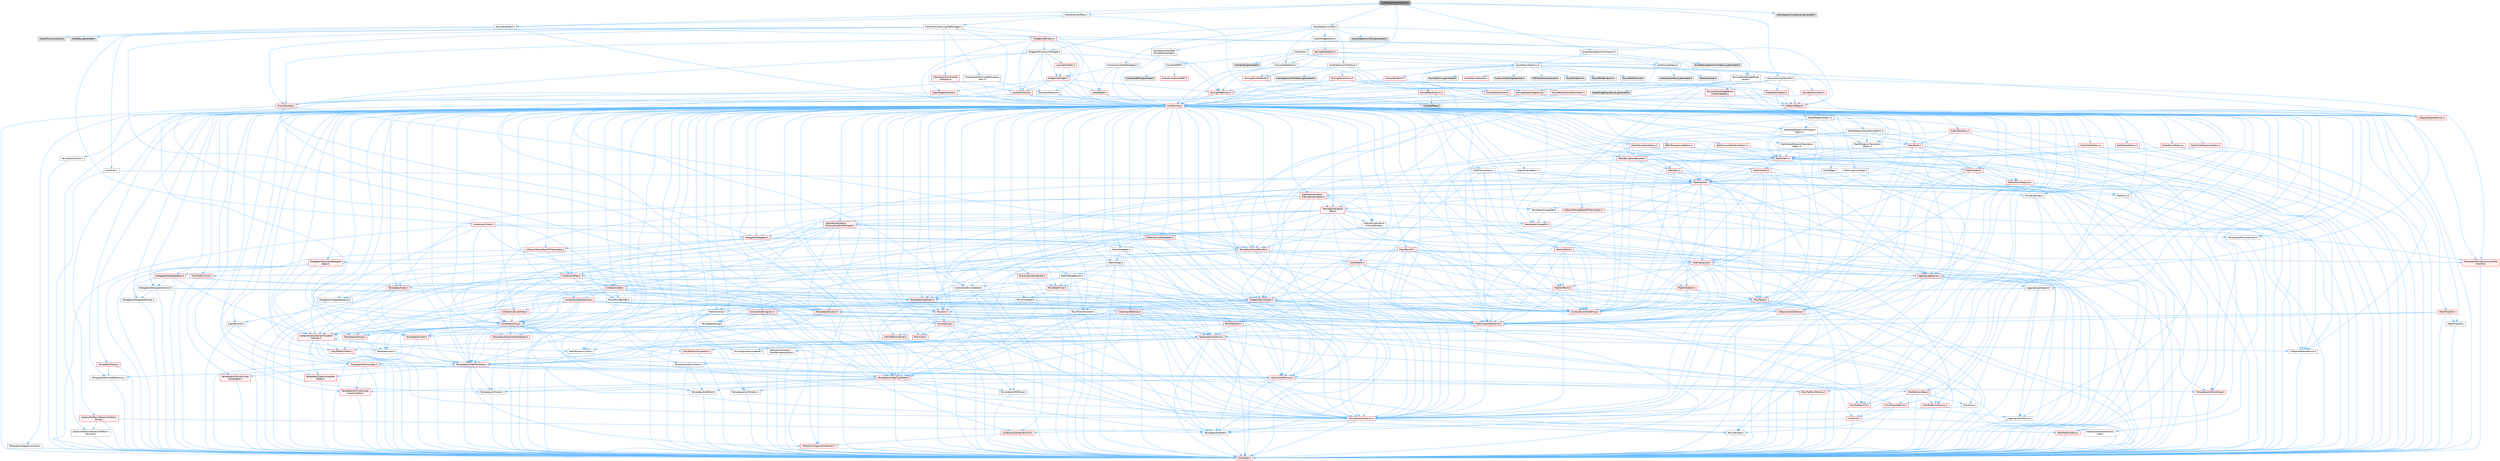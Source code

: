 digraph "AudioSpectrumAnalyzer.h"
{
 // INTERACTIVE_SVG=YES
 // LATEX_PDF_SIZE
  bgcolor="transparent";
  edge [fontname=Helvetica,fontsize=10,labelfontname=Helvetica,labelfontsize=10];
  node [fontname=Helvetica,fontsize=10,shape=box,height=0.2,width=0.4];
  Node1 [id="Node000001",label="AudioSpectrumAnalyzer.h",height=0.2,width=0.4,color="gray40", fillcolor="grey60", style="filled", fontcolor="black",tooltip=" "];
  Node1 -> Node2 [id="edge1_Node000001_Node000002",color="steelblue1",style="solid",tooltip=" "];
  Node2 [id="Node000002",label="AudioAnalyzerRack.h",height=0.2,width=0.4,color="grey40", fillcolor="white", style="filled",URL="$d1/d25/AudioAnalyzerRack_8h.html",tooltip=" "];
  Node2 -> Node3 [id="edge2_Node000002_Node000003",color="steelblue1",style="solid",tooltip=" "];
  Node3 [id="Node000003",label="AudioDefines.h",height=0.2,width=0.4,color="grey60", fillcolor="#E0E0E0", style="filled",tooltip=" "];
  Node2 -> Node4 [id="edge3_Node000002_Node000004",color="steelblue1",style="solid",tooltip=" "];
  Node4 [id="Node000004",label="Framework/Docking/TabManager.h",height=0.2,width=0.4,color="grey40", fillcolor="white", style="filled",URL="$db/d9a/TabManager_8h.html",tooltip=" "];
  Node4 -> Node5 [id="edge4_Node000004_Node000005",color="steelblue1",style="solid",tooltip=" "];
  Node5 [id="Node000005",label="CoreMinimal.h",height=0.2,width=0.4,color="red", fillcolor="#FFF0F0", style="filled",URL="$d7/d67/CoreMinimal_8h.html",tooltip=" "];
  Node5 -> Node6 [id="edge5_Node000005_Node000006",color="steelblue1",style="solid",tooltip=" "];
  Node6 [id="Node000006",label="CoreTypes.h",height=0.2,width=0.4,color="red", fillcolor="#FFF0F0", style="filled",URL="$dc/dec/CoreTypes_8h.html",tooltip=" "];
  Node5 -> Node20 [id="edge6_Node000005_Node000020",color="steelblue1",style="solid",tooltip=" "];
  Node20 [id="Node000020",label="CoreFwd.h",height=0.2,width=0.4,color="red", fillcolor="#FFF0F0", style="filled",URL="$d1/d1e/CoreFwd_8h.html",tooltip=" "];
  Node20 -> Node6 [id="edge7_Node000020_Node000006",color="steelblue1",style="solid",tooltip=" "];
  Node20 -> Node21 [id="edge8_Node000020_Node000021",color="steelblue1",style="solid",tooltip=" "];
  Node21 [id="Node000021",label="Containers/ContainersFwd.h",height=0.2,width=0.4,color="red", fillcolor="#FFF0F0", style="filled",URL="$d4/d0a/ContainersFwd_8h.html",tooltip=" "];
  Node21 -> Node6 [id="edge9_Node000021_Node000006",color="steelblue1",style="solid",tooltip=" "];
  Node21 -> Node22 [id="edge10_Node000021_Node000022",color="steelblue1",style="solid",tooltip=" "];
  Node22 [id="Node000022",label="Traits/IsContiguousContainer.h",height=0.2,width=0.4,color="red", fillcolor="#FFF0F0", style="filled",URL="$d5/d3c/IsContiguousContainer_8h.html",tooltip=" "];
  Node22 -> Node6 [id="edge11_Node000022_Node000006",color="steelblue1",style="solid",tooltip=" "];
  Node20 -> Node26 [id="edge12_Node000020_Node000026",color="steelblue1",style="solid",tooltip=" "];
  Node26 [id="Node000026",label="UObject/UObjectHierarchy\lFwd.h",height=0.2,width=0.4,color="grey40", fillcolor="white", style="filled",URL="$d3/d13/UObjectHierarchyFwd_8h.html",tooltip=" "];
  Node5 -> Node26 [id="edge13_Node000005_Node000026",color="steelblue1",style="solid",tooltip=" "];
  Node5 -> Node21 [id="edge14_Node000005_Node000021",color="steelblue1",style="solid",tooltip=" "];
  Node5 -> Node27 [id="edge15_Node000005_Node000027",color="steelblue1",style="solid",tooltip=" "];
  Node27 [id="Node000027",label="Misc/VarArgs.h",height=0.2,width=0.4,color="grey40", fillcolor="white", style="filled",URL="$d5/d6f/VarArgs_8h.html",tooltip=" "];
  Node27 -> Node6 [id="edge16_Node000027_Node000006",color="steelblue1",style="solid",tooltip=" "];
  Node5 -> Node28 [id="edge17_Node000005_Node000028",color="steelblue1",style="solid",tooltip=" "];
  Node28 [id="Node000028",label="Logging/LogVerbosity.h",height=0.2,width=0.4,color="grey40", fillcolor="white", style="filled",URL="$d2/d8f/LogVerbosity_8h.html",tooltip=" "];
  Node28 -> Node6 [id="edge18_Node000028_Node000006",color="steelblue1",style="solid",tooltip=" "];
  Node5 -> Node29 [id="edge19_Node000005_Node000029",color="steelblue1",style="solid",tooltip=" "];
  Node29 [id="Node000029",label="Misc/OutputDevice.h",height=0.2,width=0.4,color="red", fillcolor="#FFF0F0", style="filled",URL="$d7/d32/OutputDevice_8h.html",tooltip=" "];
  Node29 -> Node20 [id="edge20_Node000029_Node000020",color="steelblue1",style="solid",tooltip=" "];
  Node29 -> Node6 [id="edge21_Node000029_Node000006",color="steelblue1",style="solid",tooltip=" "];
  Node29 -> Node28 [id="edge22_Node000029_Node000028",color="steelblue1",style="solid",tooltip=" "];
  Node29 -> Node27 [id="edge23_Node000029_Node000027",color="steelblue1",style="solid",tooltip=" "];
  Node5 -> Node35 [id="edge24_Node000005_Node000035",color="steelblue1",style="solid",tooltip=" "];
  Node35 [id="Node000035",label="HAL/PlatformCrt.h",height=0.2,width=0.4,color="red", fillcolor="#FFF0F0", style="filled",URL="$d8/d75/PlatformCrt_8h.html",tooltip=" "];
  Node5 -> Node45 [id="edge25_Node000005_Node000045",color="steelblue1",style="solid",tooltip=" "];
  Node45 [id="Node000045",label="HAL/PlatformMisc.h",height=0.2,width=0.4,color="red", fillcolor="#FFF0F0", style="filled",URL="$d0/df5/PlatformMisc_8h.html",tooltip=" "];
  Node45 -> Node6 [id="edge26_Node000045_Node000006",color="steelblue1",style="solid",tooltip=" "];
  Node5 -> Node64 [id="edge27_Node000005_Node000064",color="steelblue1",style="solid",tooltip=" "];
  Node64 [id="Node000064",label="Misc/AssertionMacros.h",height=0.2,width=0.4,color="red", fillcolor="#FFF0F0", style="filled",URL="$d0/dfa/AssertionMacros_8h.html",tooltip=" "];
  Node64 -> Node6 [id="edge28_Node000064_Node000006",color="steelblue1",style="solid",tooltip=" "];
  Node64 -> Node45 [id="edge29_Node000064_Node000045",color="steelblue1",style="solid",tooltip=" "];
  Node64 -> Node65 [id="edge30_Node000064_Node000065",color="steelblue1",style="solid",tooltip=" "];
  Node65 [id="Node000065",label="Templates/EnableIf.h",height=0.2,width=0.4,color="grey40", fillcolor="white", style="filled",URL="$d7/d60/EnableIf_8h.html",tooltip=" "];
  Node65 -> Node6 [id="edge31_Node000065_Node000006",color="steelblue1",style="solid",tooltip=" "];
  Node64 -> Node27 [id="edge32_Node000064_Node000027",color="steelblue1",style="solid",tooltip=" "];
  Node5 -> Node73 [id="edge33_Node000005_Node000073",color="steelblue1",style="solid",tooltip=" "];
  Node73 [id="Node000073",label="Templates/IsPointer.h",height=0.2,width=0.4,color="grey40", fillcolor="white", style="filled",URL="$d7/d05/IsPointer_8h.html",tooltip=" "];
  Node73 -> Node6 [id="edge34_Node000073_Node000006",color="steelblue1",style="solid",tooltip=" "];
  Node5 -> Node74 [id="edge35_Node000005_Node000074",color="steelblue1",style="solid",tooltip=" "];
  Node74 [id="Node000074",label="HAL/PlatformMemory.h",height=0.2,width=0.4,color="red", fillcolor="#FFF0F0", style="filled",URL="$de/d68/PlatformMemory_8h.html",tooltip=" "];
  Node74 -> Node6 [id="edge36_Node000074_Node000006",color="steelblue1",style="solid",tooltip=" "];
  Node5 -> Node57 [id="edge37_Node000005_Node000057",color="steelblue1",style="solid",tooltip=" "];
  Node57 [id="Node000057",label="HAL/PlatformAtomics.h",height=0.2,width=0.4,color="red", fillcolor="#FFF0F0", style="filled",URL="$d3/d36/PlatformAtomics_8h.html",tooltip=" "];
  Node57 -> Node6 [id="edge38_Node000057_Node000006",color="steelblue1",style="solid",tooltip=" "];
  Node5 -> Node79 [id="edge39_Node000005_Node000079",color="steelblue1",style="solid",tooltip=" "];
  Node79 [id="Node000079",label="Misc/Exec.h",height=0.2,width=0.4,color="grey40", fillcolor="white", style="filled",URL="$de/ddb/Exec_8h.html",tooltip=" "];
  Node79 -> Node6 [id="edge40_Node000079_Node000006",color="steelblue1",style="solid",tooltip=" "];
  Node79 -> Node64 [id="edge41_Node000079_Node000064",color="steelblue1",style="solid",tooltip=" "];
  Node5 -> Node80 [id="edge42_Node000005_Node000080",color="steelblue1",style="solid",tooltip=" "];
  Node80 [id="Node000080",label="HAL/MemoryBase.h",height=0.2,width=0.4,color="red", fillcolor="#FFF0F0", style="filled",URL="$d6/d9f/MemoryBase_8h.html",tooltip=" "];
  Node80 -> Node6 [id="edge43_Node000080_Node000006",color="steelblue1",style="solid",tooltip=" "];
  Node80 -> Node57 [id="edge44_Node000080_Node000057",color="steelblue1",style="solid",tooltip=" "];
  Node80 -> Node35 [id="edge45_Node000080_Node000035",color="steelblue1",style="solid",tooltip=" "];
  Node80 -> Node79 [id="edge46_Node000080_Node000079",color="steelblue1",style="solid",tooltip=" "];
  Node80 -> Node29 [id="edge47_Node000080_Node000029",color="steelblue1",style="solid",tooltip=" "];
  Node5 -> Node90 [id="edge48_Node000005_Node000090",color="steelblue1",style="solid",tooltip=" "];
  Node90 [id="Node000090",label="HAL/UnrealMemory.h",height=0.2,width=0.4,color="red", fillcolor="#FFF0F0", style="filled",URL="$d9/d96/UnrealMemory_8h.html",tooltip=" "];
  Node90 -> Node6 [id="edge49_Node000090_Node000006",color="steelblue1",style="solid",tooltip=" "];
  Node90 -> Node80 [id="edge50_Node000090_Node000080",color="steelblue1",style="solid",tooltip=" "];
  Node90 -> Node74 [id="edge51_Node000090_Node000074",color="steelblue1",style="solid",tooltip=" "];
  Node90 -> Node73 [id="edge52_Node000090_Node000073",color="steelblue1",style="solid",tooltip=" "];
  Node5 -> Node92 [id="edge53_Node000005_Node000092",color="steelblue1",style="solid",tooltip=" "];
  Node92 [id="Node000092",label="Templates/IsArithmetic.h",height=0.2,width=0.4,color="grey40", fillcolor="white", style="filled",URL="$d2/d5d/IsArithmetic_8h.html",tooltip=" "];
  Node92 -> Node6 [id="edge54_Node000092_Node000006",color="steelblue1",style="solid",tooltip=" "];
  Node5 -> Node86 [id="edge55_Node000005_Node000086",color="steelblue1",style="solid",tooltip=" "];
  Node86 [id="Node000086",label="Templates/AndOrNot.h",height=0.2,width=0.4,color="grey40", fillcolor="white", style="filled",URL="$db/d0a/AndOrNot_8h.html",tooltip=" "];
  Node86 -> Node6 [id="edge56_Node000086_Node000006",color="steelblue1",style="solid",tooltip=" "];
  Node5 -> Node93 [id="edge57_Node000005_Node000093",color="steelblue1",style="solid",tooltip=" "];
  Node93 [id="Node000093",label="Templates/IsPODType.h",height=0.2,width=0.4,color="grey40", fillcolor="white", style="filled",URL="$d7/db1/IsPODType_8h.html",tooltip=" "];
  Node93 -> Node6 [id="edge58_Node000093_Node000006",color="steelblue1",style="solid",tooltip=" "];
  Node5 -> Node94 [id="edge59_Node000005_Node000094",color="steelblue1",style="solid",tooltip=" "];
  Node94 [id="Node000094",label="Templates/IsUECoreType.h",height=0.2,width=0.4,color="red", fillcolor="#FFF0F0", style="filled",URL="$d1/db8/IsUECoreType_8h.html",tooltip=" "];
  Node94 -> Node6 [id="edge60_Node000094_Node000006",color="steelblue1",style="solid",tooltip=" "];
  Node5 -> Node87 [id="edge61_Node000005_Node000087",color="steelblue1",style="solid",tooltip=" "];
  Node87 [id="Node000087",label="Templates/IsTriviallyCopy\lConstructible.h",height=0.2,width=0.4,color="red", fillcolor="#FFF0F0", style="filled",URL="$d3/d78/IsTriviallyCopyConstructible_8h.html",tooltip=" "];
  Node87 -> Node6 [id="edge62_Node000087_Node000006",color="steelblue1",style="solid",tooltip=" "];
  Node5 -> Node95 [id="edge63_Node000005_Node000095",color="steelblue1",style="solid",tooltip=" "];
  Node95 [id="Node000095",label="Templates/UnrealTypeTraits.h",height=0.2,width=0.4,color="red", fillcolor="#FFF0F0", style="filled",URL="$d2/d2d/UnrealTypeTraits_8h.html",tooltip=" "];
  Node95 -> Node6 [id="edge64_Node000095_Node000006",color="steelblue1",style="solid",tooltip=" "];
  Node95 -> Node73 [id="edge65_Node000095_Node000073",color="steelblue1",style="solid",tooltip=" "];
  Node95 -> Node64 [id="edge66_Node000095_Node000064",color="steelblue1",style="solid",tooltip=" "];
  Node95 -> Node86 [id="edge67_Node000095_Node000086",color="steelblue1",style="solid",tooltip=" "];
  Node95 -> Node65 [id="edge68_Node000095_Node000065",color="steelblue1",style="solid",tooltip=" "];
  Node95 -> Node92 [id="edge69_Node000095_Node000092",color="steelblue1",style="solid",tooltip=" "];
  Node95 -> Node93 [id="edge70_Node000095_Node000093",color="steelblue1",style="solid",tooltip=" "];
  Node95 -> Node94 [id="edge71_Node000095_Node000094",color="steelblue1",style="solid",tooltip=" "];
  Node95 -> Node87 [id="edge72_Node000095_Node000087",color="steelblue1",style="solid",tooltip=" "];
  Node5 -> Node65 [id="edge73_Node000005_Node000065",color="steelblue1",style="solid",tooltip=" "];
  Node5 -> Node97 [id="edge74_Node000005_Node000097",color="steelblue1",style="solid",tooltip=" "];
  Node97 [id="Node000097",label="Templates/RemoveReference.h",height=0.2,width=0.4,color="grey40", fillcolor="white", style="filled",URL="$da/dbe/RemoveReference_8h.html",tooltip=" "];
  Node97 -> Node6 [id="edge75_Node000097_Node000006",color="steelblue1",style="solid",tooltip=" "];
  Node5 -> Node98 [id="edge76_Node000005_Node000098",color="steelblue1",style="solid",tooltip=" "];
  Node98 [id="Node000098",label="Templates/IntegralConstant.h",height=0.2,width=0.4,color="grey40", fillcolor="white", style="filled",URL="$db/d1b/IntegralConstant_8h.html",tooltip=" "];
  Node98 -> Node6 [id="edge77_Node000098_Node000006",color="steelblue1",style="solid",tooltip=" "];
  Node5 -> Node99 [id="edge78_Node000005_Node000099",color="steelblue1",style="solid",tooltip=" "];
  Node99 [id="Node000099",label="Templates/IsClass.h",height=0.2,width=0.4,color="grey40", fillcolor="white", style="filled",URL="$db/dcb/IsClass_8h.html",tooltip=" "];
  Node99 -> Node6 [id="edge79_Node000099_Node000006",color="steelblue1",style="solid",tooltip=" "];
  Node5 -> Node100 [id="edge80_Node000005_Node000100",color="steelblue1",style="solid",tooltip=" "];
  Node100 [id="Node000100",label="Templates/TypeCompatible\lBytes.h",height=0.2,width=0.4,color="red", fillcolor="#FFF0F0", style="filled",URL="$df/d0a/TypeCompatibleBytes_8h.html",tooltip=" "];
  Node100 -> Node6 [id="edge81_Node000100_Node000006",color="steelblue1",style="solid",tooltip=" "];
  Node5 -> Node22 [id="edge82_Node000005_Node000022",color="steelblue1",style="solid",tooltip=" "];
  Node5 -> Node101 [id="edge83_Node000005_Node000101",color="steelblue1",style="solid",tooltip=" "];
  Node101 [id="Node000101",label="Templates/UnrealTemplate.h",height=0.2,width=0.4,color="red", fillcolor="#FFF0F0", style="filled",URL="$d4/d24/UnrealTemplate_8h.html",tooltip=" "];
  Node101 -> Node6 [id="edge84_Node000101_Node000006",color="steelblue1",style="solid",tooltip=" "];
  Node101 -> Node73 [id="edge85_Node000101_Node000073",color="steelblue1",style="solid",tooltip=" "];
  Node101 -> Node90 [id="edge86_Node000101_Node000090",color="steelblue1",style="solid",tooltip=" "];
  Node101 -> Node95 [id="edge87_Node000101_Node000095",color="steelblue1",style="solid",tooltip=" "];
  Node101 -> Node97 [id="edge88_Node000101_Node000097",color="steelblue1",style="solid",tooltip=" "];
  Node101 -> Node100 [id="edge89_Node000101_Node000100",color="steelblue1",style="solid",tooltip=" "];
  Node101 -> Node22 [id="edge90_Node000101_Node000022",color="steelblue1",style="solid",tooltip=" "];
  Node5 -> Node50 [id="edge91_Node000005_Node000050",color="steelblue1",style="solid",tooltip=" "];
  Node50 [id="Node000050",label="Math/NumericLimits.h",height=0.2,width=0.4,color="grey40", fillcolor="white", style="filled",URL="$df/d1b/NumericLimits_8h.html",tooltip=" "];
  Node50 -> Node6 [id="edge92_Node000050_Node000006",color="steelblue1",style="solid",tooltip=" "];
  Node5 -> Node105 [id="edge93_Node000005_Node000105",color="steelblue1",style="solid",tooltip=" "];
  Node105 [id="Node000105",label="HAL/PlatformMath.h",height=0.2,width=0.4,color="red", fillcolor="#FFF0F0", style="filled",URL="$dc/d53/PlatformMath_8h.html",tooltip=" "];
  Node105 -> Node6 [id="edge94_Node000105_Node000006",color="steelblue1",style="solid",tooltip=" "];
  Node5 -> Node88 [id="edge95_Node000005_Node000088",color="steelblue1",style="solid",tooltip=" "];
  Node88 [id="Node000088",label="Templates/IsTriviallyCopy\lAssignable.h",height=0.2,width=0.4,color="red", fillcolor="#FFF0F0", style="filled",URL="$d2/df2/IsTriviallyCopyAssignable_8h.html",tooltip=" "];
  Node88 -> Node6 [id="edge96_Node000088_Node000006",color="steelblue1",style="solid",tooltip=" "];
  Node5 -> Node113 [id="edge97_Node000005_Node000113",color="steelblue1",style="solid",tooltip=" "];
  Node113 [id="Node000113",label="Templates/MemoryOps.h",height=0.2,width=0.4,color="red", fillcolor="#FFF0F0", style="filled",URL="$db/dea/MemoryOps_8h.html",tooltip=" "];
  Node113 -> Node6 [id="edge98_Node000113_Node000006",color="steelblue1",style="solid",tooltip=" "];
  Node113 -> Node90 [id="edge99_Node000113_Node000090",color="steelblue1",style="solid",tooltip=" "];
  Node113 -> Node88 [id="edge100_Node000113_Node000088",color="steelblue1",style="solid",tooltip=" "];
  Node113 -> Node87 [id="edge101_Node000113_Node000087",color="steelblue1",style="solid",tooltip=" "];
  Node113 -> Node95 [id="edge102_Node000113_Node000095",color="steelblue1",style="solid",tooltip=" "];
  Node5 -> Node114 [id="edge103_Node000005_Node000114",color="steelblue1",style="solid",tooltip=" "];
  Node114 [id="Node000114",label="Containers/ContainerAllocation\lPolicies.h",height=0.2,width=0.4,color="red", fillcolor="#FFF0F0", style="filled",URL="$d7/dff/ContainerAllocationPolicies_8h.html",tooltip=" "];
  Node114 -> Node6 [id="edge104_Node000114_Node000006",color="steelblue1",style="solid",tooltip=" "];
  Node114 -> Node114 [id="edge105_Node000114_Node000114",color="steelblue1",style="solid",tooltip=" "];
  Node114 -> Node105 [id="edge106_Node000114_Node000105",color="steelblue1",style="solid",tooltip=" "];
  Node114 -> Node90 [id="edge107_Node000114_Node000090",color="steelblue1",style="solid",tooltip=" "];
  Node114 -> Node50 [id="edge108_Node000114_Node000050",color="steelblue1",style="solid",tooltip=" "];
  Node114 -> Node64 [id="edge109_Node000114_Node000064",color="steelblue1",style="solid",tooltip=" "];
  Node114 -> Node113 [id="edge110_Node000114_Node000113",color="steelblue1",style="solid",tooltip=" "];
  Node114 -> Node100 [id="edge111_Node000114_Node000100",color="steelblue1",style="solid",tooltip=" "];
  Node5 -> Node117 [id="edge112_Node000005_Node000117",color="steelblue1",style="solid",tooltip=" "];
  Node117 [id="Node000117",label="Templates/IsEnumClass.h",height=0.2,width=0.4,color="grey40", fillcolor="white", style="filled",URL="$d7/d15/IsEnumClass_8h.html",tooltip=" "];
  Node117 -> Node6 [id="edge113_Node000117_Node000006",color="steelblue1",style="solid",tooltip=" "];
  Node117 -> Node86 [id="edge114_Node000117_Node000086",color="steelblue1",style="solid",tooltip=" "];
  Node5 -> Node118 [id="edge115_Node000005_Node000118",color="steelblue1",style="solid",tooltip=" "];
  Node118 [id="Node000118",label="HAL/PlatformProperties.h",height=0.2,width=0.4,color="red", fillcolor="#FFF0F0", style="filled",URL="$d9/db0/PlatformProperties_8h.html",tooltip=" "];
  Node118 -> Node6 [id="edge116_Node000118_Node000006",color="steelblue1",style="solid",tooltip=" "];
  Node5 -> Node121 [id="edge117_Node000005_Node000121",color="steelblue1",style="solid",tooltip=" "];
  Node121 [id="Node000121",label="Misc/EngineVersionBase.h",height=0.2,width=0.4,color="grey40", fillcolor="white", style="filled",URL="$d5/d2b/EngineVersionBase_8h.html",tooltip=" "];
  Node121 -> Node6 [id="edge118_Node000121_Node000006",color="steelblue1",style="solid",tooltip=" "];
  Node5 -> Node122 [id="edge119_Node000005_Node000122",color="steelblue1",style="solid",tooltip=" "];
  Node122 [id="Node000122",label="Internationalization\l/TextNamespaceFwd.h",height=0.2,width=0.4,color="grey40", fillcolor="white", style="filled",URL="$d8/d97/TextNamespaceFwd_8h.html",tooltip=" "];
  Node122 -> Node6 [id="edge120_Node000122_Node000006",color="steelblue1",style="solid",tooltip=" "];
  Node5 -> Node123 [id="edge121_Node000005_Node000123",color="steelblue1",style="solid",tooltip=" "];
  Node123 [id="Node000123",label="Serialization/Archive.h",height=0.2,width=0.4,color="red", fillcolor="#FFF0F0", style="filled",URL="$d7/d3b/Archive_8h.html",tooltip=" "];
  Node123 -> Node20 [id="edge122_Node000123_Node000020",color="steelblue1",style="solid",tooltip=" "];
  Node123 -> Node6 [id="edge123_Node000123_Node000006",color="steelblue1",style="solid",tooltip=" "];
  Node123 -> Node118 [id="edge124_Node000123_Node000118",color="steelblue1",style="solid",tooltip=" "];
  Node123 -> Node122 [id="edge125_Node000123_Node000122",color="steelblue1",style="solid",tooltip=" "];
  Node123 -> Node64 [id="edge126_Node000123_Node000064",color="steelblue1",style="solid",tooltip=" "];
  Node123 -> Node121 [id="edge127_Node000123_Node000121",color="steelblue1",style="solid",tooltip=" "];
  Node123 -> Node27 [id="edge128_Node000123_Node000027",color="steelblue1",style="solid",tooltip=" "];
  Node123 -> Node65 [id="edge129_Node000123_Node000065",color="steelblue1",style="solid",tooltip=" "];
  Node123 -> Node117 [id="edge130_Node000123_Node000117",color="steelblue1",style="solid",tooltip=" "];
  Node123 -> Node101 [id="edge131_Node000123_Node000101",color="steelblue1",style="solid",tooltip=" "];
  Node123 -> Node126 [id="edge132_Node000123_Node000126",color="steelblue1",style="solid",tooltip=" "];
  Node126 [id="Node000126",label="UObject/ObjectVersion.h",height=0.2,width=0.4,color="grey40", fillcolor="white", style="filled",URL="$da/d63/ObjectVersion_8h.html",tooltip=" "];
  Node126 -> Node6 [id="edge133_Node000126_Node000006",color="steelblue1",style="solid",tooltip=" "];
  Node5 -> Node127 [id="edge134_Node000005_Node000127",color="steelblue1",style="solid",tooltip=" "];
  Node127 [id="Node000127",label="Templates/Less.h",height=0.2,width=0.4,color="grey40", fillcolor="white", style="filled",URL="$de/dc8/Less_8h.html",tooltip=" "];
  Node127 -> Node6 [id="edge135_Node000127_Node000006",color="steelblue1",style="solid",tooltip=" "];
  Node127 -> Node101 [id="edge136_Node000127_Node000101",color="steelblue1",style="solid",tooltip=" "];
  Node5 -> Node128 [id="edge137_Node000005_Node000128",color="steelblue1",style="solid",tooltip=" "];
  Node128 [id="Node000128",label="Templates/Sorting.h",height=0.2,width=0.4,color="red", fillcolor="#FFF0F0", style="filled",URL="$d3/d9e/Sorting_8h.html",tooltip=" "];
  Node128 -> Node6 [id="edge138_Node000128_Node000006",color="steelblue1",style="solid",tooltip=" "];
  Node128 -> Node105 [id="edge139_Node000128_Node000105",color="steelblue1",style="solid",tooltip=" "];
  Node128 -> Node127 [id="edge140_Node000128_Node000127",color="steelblue1",style="solid",tooltip=" "];
  Node5 -> Node139 [id="edge141_Node000005_Node000139",color="steelblue1",style="solid",tooltip=" "];
  Node139 [id="Node000139",label="Misc/Char.h",height=0.2,width=0.4,color="red", fillcolor="#FFF0F0", style="filled",URL="$d0/d58/Char_8h.html",tooltip=" "];
  Node139 -> Node6 [id="edge142_Node000139_Node000006",color="steelblue1",style="solid",tooltip=" "];
  Node5 -> Node142 [id="edge143_Node000005_Node000142",color="steelblue1",style="solid",tooltip=" "];
  Node142 [id="Node000142",label="GenericPlatform/GenericPlatform\lStricmp.h",height=0.2,width=0.4,color="grey40", fillcolor="white", style="filled",URL="$d2/d86/GenericPlatformStricmp_8h.html",tooltip=" "];
  Node142 -> Node6 [id="edge144_Node000142_Node000006",color="steelblue1",style="solid",tooltip=" "];
  Node5 -> Node143 [id="edge145_Node000005_Node000143",color="steelblue1",style="solid",tooltip=" "];
  Node143 [id="Node000143",label="GenericPlatform/GenericPlatform\lString.h",height=0.2,width=0.4,color="red", fillcolor="#FFF0F0", style="filled",URL="$dd/d20/GenericPlatformString_8h.html",tooltip=" "];
  Node143 -> Node6 [id="edge146_Node000143_Node000006",color="steelblue1",style="solid",tooltip=" "];
  Node143 -> Node142 [id="edge147_Node000143_Node000142",color="steelblue1",style="solid",tooltip=" "];
  Node143 -> Node65 [id="edge148_Node000143_Node000065",color="steelblue1",style="solid",tooltip=" "];
  Node5 -> Node76 [id="edge149_Node000005_Node000076",color="steelblue1",style="solid",tooltip=" "];
  Node76 [id="Node000076",label="HAL/PlatformString.h",height=0.2,width=0.4,color="red", fillcolor="#FFF0F0", style="filled",URL="$db/db5/PlatformString_8h.html",tooltip=" "];
  Node76 -> Node6 [id="edge150_Node000076_Node000006",color="steelblue1",style="solid",tooltip=" "];
  Node5 -> Node146 [id="edge151_Node000005_Node000146",color="steelblue1",style="solid",tooltip=" "];
  Node146 [id="Node000146",label="Misc/CString.h",height=0.2,width=0.4,color="red", fillcolor="#FFF0F0", style="filled",URL="$d2/d49/CString_8h.html",tooltip=" "];
  Node146 -> Node6 [id="edge152_Node000146_Node000006",color="steelblue1",style="solid",tooltip=" "];
  Node146 -> Node35 [id="edge153_Node000146_Node000035",color="steelblue1",style="solid",tooltip=" "];
  Node146 -> Node76 [id="edge154_Node000146_Node000076",color="steelblue1",style="solid",tooltip=" "];
  Node146 -> Node64 [id="edge155_Node000146_Node000064",color="steelblue1",style="solid",tooltip=" "];
  Node146 -> Node139 [id="edge156_Node000146_Node000139",color="steelblue1",style="solid",tooltip=" "];
  Node146 -> Node27 [id="edge157_Node000146_Node000027",color="steelblue1",style="solid",tooltip=" "];
  Node5 -> Node147 [id="edge158_Node000005_Node000147",color="steelblue1",style="solid",tooltip=" "];
  Node147 [id="Node000147",label="Misc/Crc.h",height=0.2,width=0.4,color="red", fillcolor="#FFF0F0", style="filled",URL="$d4/dd2/Crc_8h.html",tooltip=" "];
  Node147 -> Node6 [id="edge159_Node000147_Node000006",color="steelblue1",style="solid",tooltip=" "];
  Node147 -> Node76 [id="edge160_Node000147_Node000076",color="steelblue1",style="solid",tooltip=" "];
  Node147 -> Node64 [id="edge161_Node000147_Node000064",color="steelblue1",style="solid",tooltip=" "];
  Node147 -> Node146 [id="edge162_Node000147_Node000146",color="steelblue1",style="solid",tooltip=" "];
  Node147 -> Node139 [id="edge163_Node000147_Node000139",color="steelblue1",style="solid",tooltip=" "];
  Node147 -> Node95 [id="edge164_Node000147_Node000095",color="steelblue1",style="solid",tooltip=" "];
  Node5 -> Node138 [id="edge165_Node000005_Node000138",color="steelblue1",style="solid",tooltip=" "];
  Node138 [id="Node000138",label="Math/UnrealMathUtility.h",height=0.2,width=0.4,color="red", fillcolor="#FFF0F0", style="filled",URL="$db/db8/UnrealMathUtility_8h.html",tooltip=" "];
  Node138 -> Node6 [id="edge166_Node000138_Node000006",color="steelblue1",style="solid",tooltip=" "];
  Node138 -> Node64 [id="edge167_Node000138_Node000064",color="steelblue1",style="solid",tooltip=" "];
  Node138 -> Node105 [id="edge168_Node000138_Node000105",color="steelblue1",style="solid",tooltip=" "];
  Node5 -> Node148 [id="edge169_Node000005_Node000148",color="steelblue1",style="solid",tooltip=" "];
  Node148 [id="Node000148",label="Containers/UnrealString.h",height=0.2,width=0.4,color="red", fillcolor="#FFF0F0", style="filled",URL="$d5/dba/UnrealString_8h.html",tooltip=" "];
  Node5 -> Node152 [id="edge170_Node000005_Node000152",color="steelblue1",style="solid",tooltip=" "];
  Node152 [id="Node000152",label="Containers/Array.h",height=0.2,width=0.4,color="red", fillcolor="#FFF0F0", style="filled",URL="$df/dd0/Array_8h.html",tooltip=" "];
  Node152 -> Node6 [id="edge171_Node000152_Node000006",color="steelblue1",style="solid",tooltip=" "];
  Node152 -> Node64 [id="edge172_Node000152_Node000064",color="steelblue1",style="solid",tooltip=" "];
  Node152 -> Node90 [id="edge173_Node000152_Node000090",color="steelblue1",style="solid",tooltip=" "];
  Node152 -> Node95 [id="edge174_Node000152_Node000095",color="steelblue1",style="solid",tooltip=" "];
  Node152 -> Node101 [id="edge175_Node000152_Node000101",color="steelblue1",style="solid",tooltip=" "];
  Node152 -> Node114 [id="edge176_Node000152_Node000114",color="steelblue1",style="solid",tooltip=" "];
  Node152 -> Node123 [id="edge177_Node000152_Node000123",color="steelblue1",style="solid",tooltip=" "];
  Node152 -> Node131 [id="edge178_Node000152_Node000131",color="steelblue1",style="solid",tooltip=" "];
  Node131 [id="Node000131",label="Templates/Invoke.h",height=0.2,width=0.4,color="red", fillcolor="#FFF0F0", style="filled",URL="$d7/deb/Invoke_8h.html",tooltip=" "];
  Node131 -> Node6 [id="edge179_Node000131_Node000006",color="steelblue1",style="solid",tooltip=" "];
  Node131 -> Node101 [id="edge180_Node000131_Node000101",color="steelblue1",style="solid",tooltip=" "];
  Node152 -> Node127 [id="edge181_Node000152_Node000127",color="steelblue1",style="solid",tooltip=" "];
  Node152 -> Node128 [id="edge182_Node000152_Node000128",color="steelblue1",style="solid",tooltip=" "];
  Node152 -> Node175 [id="edge183_Node000152_Node000175",color="steelblue1",style="solid",tooltip=" "];
  Node175 [id="Node000175",label="Templates/AlignmentTemplates.h",height=0.2,width=0.4,color="red", fillcolor="#FFF0F0", style="filled",URL="$dd/d32/AlignmentTemplates_8h.html",tooltip=" "];
  Node175 -> Node6 [id="edge184_Node000175_Node000006",color="steelblue1",style="solid",tooltip=" "];
  Node175 -> Node73 [id="edge185_Node000175_Node000073",color="steelblue1",style="solid",tooltip=" "];
  Node5 -> Node176 [id="edge186_Node000005_Node000176",color="steelblue1",style="solid",tooltip=" "];
  Node176 [id="Node000176",label="Misc/FrameNumber.h",height=0.2,width=0.4,color="grey40", fillcolor="white", style="filled",URL="$dd/dbd/FrameNumber_8h.html",tooltip=" "];
  Node176 -> Node6 [id="edge187_Node000176_Node000006",color="steelblue1",style="solid",tooltip=" "];
  Node176 -> Node50 [id="edge188_Node000176_Node000050",color="steelblue1",style="solid",tooltip=" "];
  Node176 -> Node138 [id="edge189_Node000176_Node000138",color="steelblue1",style="solid",tooltip=" "];
  Node176 -> Node65 [id="edge190_Node000176_Node000065",color="steelblue1",style="solid",tooltip=" "];
  Node176 -> Node95 [id="edge191_Node000176_Node000095",color="steelblue1",style="solid",tooltip=" "];
  Node5 -> Node177 [id="edge192_Node000005_Node000177",color="steelblue1",style="solid",tooltip=" "];
  Node177 [id="Node000177",label="Misc/Timespan.h",height=0.2,width=0.4,color="grey40", fillcolor="white", style="filled",URL="$da/dd9/Timespan_8h.html",tooltip=" "];
  Node177 -> Node6 [id="edge193_Node000177_Node000006",color="steelblue1",style="solid",tooltip=" "];
  Node177 -> Node178 [id="edge194_Node000177_Node000178",color="steelblue1",style="solid",tooltip=" "];
  Node178 [id="Node000178",label="Math/Interval.h",height=0.2,width=0.4,color="grey40", fillcolor="white", style="filled",URL="$d1/d55/Interval_8h.html",tooltip=" "];
  Node178 -> Node6 [id="edge195_Node000178_Node000006",color="steelblue1",style="solid",tooltip=" "];
  Node178 -> Node92 [id="edge196_Node000178_Node000092",color="steelblue1",style="solid",tooltip=" "];
  Node178 -> Node95 [id="edge197_Node000178_Node000095",color="steelblue1",style="solid",tooltip=" "];
  Node178 -> Node50 [id="edge198_Node000178_Node000050",color="steelblue1",style="solid",tooltip=" "];
  Node178 -> Node138 [id="edge199_Node000178_Node000138",color="steelblue1",style="solid",tooltip=" "];
  Node177 -> Node138 [id="edge200_Node000177_Node000138",color="steelblue1",style="solid",tooltip=" "];
  Node177 -> Node64 [id="edge201_Node000177_Node000064",color="steelblue1",style="solid",tooltip=" "];
  Node5 -> Node179 [id="edge202_Node000005_Node000179",color="steelblue1",style="solid",tooltip=" "];
  Node179 [id="Node000179",label="Containers/StringConv.h",height=0.2,width=0.4,color="red", fillcolor="#FFF0F0", style="filled",URL="$d3/ddf/StringConv_8h.html",tooltip=" "];
  Node179 -> Node6 [id="edge203_Node000179_Node000006",color="steelblue1",style="solid",tooltip=" "];
  Node179 -> Node64 [id="edge204_Node000179_Node000064",color="steelblue1",style="solid",tooltip=" "];
  Node179 -> Node114 [id="edge205_Node000179_Node000114",color="steelblue1",style="solid",tooltip=" "];
  Node179 -> Node152 [id="edge206_Node000179_Node000152",color="steelblue1",style="solid",tooltip=" "];
  Node179 -> Node146 [id="edge207_Node000179_Node000146",color="steelblue1",style="solid",tooltip=" "];
  Node179 -> Node180 [id="edge208_Node000179_Node000180",color="steelblue1",style="solid",tooltip=" "];
  Node180 [id="Node000180",label="Templates/IsArray.h",height=0.2,width=0.4,color="grey40", fillcolor="white", style="filled",URL="$d8/d8d/IsArray_8h.html",tooltip=" "];
  Node180 -> Node6 [id="edge209_Node000180_Node000006",color="steelblue1",style="solid",tooltip=" "];
  Node179 -> Node101 [id="edge210_Node000179_Node000101",color="steelblue1",style="solid",tooltip=" "];
  Node179 -> Node95 [id="edge211_Node000179_Node000095",color="steelblue1",style="solid",tooltip=" "];
  Node179 -> Node22 [id="edge212_Node000179_Node000022",color="steelblue1",style="solid",tooltip=" "];
  Node5 -> Node181 [id="edge213_Node000005_Node000181",color="steelblue1",style="solid",tooltip=" "];
  Node181 [id="Node000181",label="UObject/UnrealNames.h",height=0.2,width=0.4,color="red", fillcolor="#FFF0F0", style="filled",URL="$d8/db1/UnrealNames_8h.html",tooltip=" "];
  Node181 -> Node6 [id="edge214_Node000181_Node000006",color="steelblue1",style="solid",tooltip=" "];
  Node5 -> Node183 [id="edge215_Node000005_Node000183",color="steelblue1",style="solid",tooltip=" "];
  Node183 [id="Node000183",label="UObject/NameTypes.h",height=0.2,width=0.4,color="red", fillcolor="#FFF0F0", style="filled",URL="$d6/d35/NameTypes_8h.html",tooltip=" "];
  Node183 -> Node6 [id="edge216_Node000183_Node000006",color="steelblue1",style="solid",tooltip=" "];
  Node183 -> Node64 [id="edge217_Node000183_Node000064",color="steelblue1",style="solid",tooltip=" "];
  Node183 -> Node90 [id="edge218_Node000183_Node000090",color="steelblue1",style="solid",tooltip=" "];
  Node183 -> Node95 [id="edge219_Node000183_Node000095",color="steelblue1",style="solid",tooltip=" "];
  Node183 -> Node101 [id="edge220_Node000183_Node000101",color="steelblue1",style="solid",tooltip=" "];
  Node183 -> Node148 [id="edge221_Node000183_Node000148",color="steelblue1",style="solid",tooltip=" "];
  Node183 -> Node179 [id="edge222_Node000183_Node000179",color="steelblue1",style="solid",tooltip=" "];
  Node183 -> Node181 [id="edge223_Node000183_Node000181",color="steelblue1",style="solid",tooltip=" "];
  Node5 -> Node191 [id="edge224_Node000005_Node000191",color="steelblue1",style="solid",tooltip=" "];
  Node191 [id="Node000191",label="Misc/Parse.h",height=0.2,width=0.4,color="red", fillcolor="#FFF0F0", style="filled",URL="$dc/d71/Parse_8h.html",tooltip=" "];
  Node191 -> Node148 [id="edge225_Node000191_Node000148",color="steelblue1",style="solid",tooltip=" "];
  Node191 -> Node6 [id="edge226_Node000191_Node000006",color="steelblue1",style="solid",tooltip=" "];
  Node191 -> Node35 [id="edge227_Node000191_Node000035",color="steelblue1",style="solid",tooltip=" "];
  Node191 -> Node192 [id="edge228_Node000191_Node000192",color="steelblue1",style="solid",tooltip=" "];
  Node192 [id="Node000192",label="Templates/Function.h",height=0.2,width=0.4,color="red", fillcolor="#FFF0F0", style="filled",URL="$df/df5/Function_8h.html",tooltip=" "];
  Node192 -> Node6 [id="edge229_Node000192_Node000006",color="steelblue1",style="solid",tooltip=" "];
  Node192 -> Node64 [id="edge230_Node000192_Node000064",color="steelblue1",style="solid",tooltip=" "];
  Node192 -> Node90 [id="edge231_Node000192_Node000090",color="steelblue1",style="solid",tooltip=" "];
  Node192 -> Node95 [id="edge232_Node000192_Node000095",color="steelblue1",style="solid",tooltip=" "];
  Node192 -> Node131 [id="edge233_Node000192_Node000131",color="steelblue1",style="solid",tooltip=" "];
  Node192 -> Node101 [id="edge234_Node000192_Node000101",color="steelblue1",style="solid",tooltip=" "];
  Node192 -> Node138 [id="edge235_Node000192_Node000138",color="steelblue1",style="solid",tooltip=" "];
  Node5 -> Node175 [id="edge236_Node000005_Node000175",color="steelblue1",style="solid",tooltip=" "];
  Node5 -> Node194 [id="edge237_Node000005_Node000194",color="steelblue1",style="solid",tooltip=" "];
  Node194 [id="Node000194",label="Misc/StructBuilder.h",height=0.2,width=0.4,color="grey40", fillcolor="white", style="filled",URL="$d9/db3/StructBuilder_8h.html",tooltip=" "];
  Node194 -> Node6 [id="edge238_Node000194_Node000006",color="steelblue1",style="solid",tooltip=" "];
  Node194 -> Node138 [id="edge239_Node000194_Node000138",color="steelblue1",style="solid",tooltip=" "];
  Node194 -> Node175 [id="edge240_Node000194_Node000175",color="steelblue1",style="solid",tooltip=" "];
  Node5 -> Node107 [id="edge241_Node000005_Node000107",color="steelblue1",style="solid",tooltip=" "];
  Node107 [id="Node000107",label="Templates/Decay.h",height=0.2,width=0.4,color="red", fillcolor="#FFF0F0", style="filled",URL="$dd/d0f/Decay_8h.html",tooltip=" "];
  Node107 -> Node6 [id="edge242_Node000107_Node000006",color="steelblue1",style="solid",tooltip=" "];
  Node107 -> Node97 [id="edge243_Node000107_Node000097",color="steelblue1",style="solid",tooltip=" "];
  Node5 -> Node195 [id="edge244_Node000005_Node000195",color="steelblue1",style="solid",tooltip=" "];
  Node195 [id="Node000195",label="Templates/PointerIsConvertible\lFromTo.h",height=0.2,width=0.4,color="red", fillcolor="#FFF0F0", style="filled",URL="$d6/d65/PointerIsConvertibleFromTo_8h.html",tooltip=" "];
  Node195 -> Node6 [id="edge245_Node000195_Node000006",color="steelblue1",style="solid",tooltip=" "];
  Node5 -> Node131 [id="edge246_Node000005_Node000131",color="steelblue1",style="solid",tooltip=" "];
  Node5 -> Node192 [id="edge247_Node000005_Node000192",color="steelblue1",style="solid",tooltip=" "];
  Node5 -> Node164 [id="edge248_Node000005_Node000164",color="steelblue1",style="solid",tooltip=" "];
  Node164 [id="Node000164",label="Templates/TypeHash.h",height=0.2,width=0.4,color="red", fillcolor="#FFF0F0", style="filled",URL="$d1/d62/TypeHash_8h.html",tooltip=" "];
  Node164 -> Node6 [id="edge249_Node000164_Node000006",color="steelblue1",style="solid",tooltip=" "];
  Node164 -> Node147 [id="edge250_Node000164_Node000147",color="steelblue1",style="solid",tooltip=" "];
  Node5 -> Node196 [id="edge251_Node000005_Node000196",color="steelblue1",style="solid",tooltip=" "];
  Node196 [id="Node000196",label="Containers/ScriptArray.h",height=0.2,width=0.4,color="red", fillcolor="#FFF0F0", style="filled",URL="$dc/daf/ScriptArray_8h.html",tooltip=" "];
  Node196 -> Node6 [id="edge252_Node000196_Node000006",color="steelblue1",style="solid",tooltip=" "];
  Node196 -> Node64 [id="edge253_Node000196_Node000064",color="steelblue1",style="solid",tooltip=" "];
  Node196 -> Node90 [id="edge254_Node000196_Node000090",color="steelblue1",style="solid",tooltip=" "];
  Node196 -> Node114 [id="edge255_Node000196_Node000114",color="steelblue1",style="solid",tooltip=" "];
  Node196 -> Node152 [id="edge256_Node000196_Node000152",color="steelblue1",style="solid",tooltip=" "];
  Node5 -> Node197 [id="edge257_Node000005_Node000197",color="steelblue1",style="solid",tooltip=" "];
  Node197 [id="Node000197",label="Containers/BitArray.h",height=0.2,width=0.4,color="red", fillcolor="#FFF0F0", style="filled",URL="$d1/de4/BitArray_8h.html",tooltip=" "];
  Node197 -> Node114 [id="edge258_Node000197_Node000114",color="steelblue1",style="solid",tooltip=" "];
  Node197 -> Node6 [id="edge259_Node000197_Node000006",color="steelblue1",style="solid",tooltip=" "];
  Node197 -> Node57 [id="edge260_Node000197_Node000057",color="steelblue1",style="solid",tooltip=" "];
  Node197 -> Node90 [id="edge261_Node000197_Node000090",color="steelblue1",style="solid",tooltip=" "];
  Node197 -> Node138 [id="edge262_Node000197_Node000138",color="steelblue1",style="solid",tooltip=" "];
  Node197 -> Node64 [id="edge263_Node000197_Node000064",color="steelblue1",style="solid",tooltip=" "];
  Node197 -> Node123 [id="edge264_Node000197_Node000123",color="steelblue1",style="solid",tooltip=" "];
  Node197 -> Node65 [id="edge265_Node000197_Node000065",color="steelblue1",style="solid",tooltip=" "];
  Node197 -> Node131 [id="edge266_Node000197_Node000131",color="steelblue1",style="solid",tooltip=" "];
  Node197 -> Node101 [id="edge267_Node000197_Node000101",color="steelblue1",style="solid",tooltip=" "];
  Node197 -> Node95 [id="edge268_Node000197_Node000095",color="steelblue1",style="solid",tooltip=" "];
  Node5 -> Node198 [id="edge269_Node000005_Node000198",color="steelblue1",style="solid",tooltip=" "];
  Node198 [id="Node000198",label="Containers/SparseArray.h",height=0.2,width=0.4,color="red", fillcolor="#FFF0F0", style="filled",URL="$d5/dbf/SparseArray_8h.html",tooltip=" "];
  Node198 -> Node6 [id="edge270_Node000198_Node000006",color="steelblue1",style="solid",tooltip=" "];
  Node198 -> Node64 [id="edge271_Node000198_Node000064",color="steelblue1",style="solid",tooltip=" "];
  Node198 -> Node90 [id="edge272_Node000198_Node000090",color="steelblue1",style="solid",tooltip=" "];
  Node198 -> Node95 [id="edge273_Node000198_Node000095",color="steelblue1",style="solid",tooltip=" "];
  Node198 -> Node101 [id="edge274_Node000198_Node000101",color="steelblue1",style="solid",tooltip=" "];
  Node198 -> Node114 [id="edge275_Node000198_Node000114",color="steelblue1",style="solid",tooltip=" "];
  Node198 -> Node127 [id="edge276_Node000198_Node000127",color="steelblue1",style="solid",tooltip=" "];
  Node198 -> Node152 [id="edge277_Node000198_Node000152",color="steelblue1",style="solid",tooltip=" "];
  Node198 -> Node138 [id="edge278_Node000198_Node000138",color="steelblue1",style="solid",tooltip=" "];
  Node198 -> Node196 [id="edge279_Node000198_Node000196",color="steelblue1",style="solid",tooltip=" "];
  Node198 -> Node197 [id="edge280_Node000198_Node000197",color="steelblue1",style="solid",tooltip=" "];
  Node198 -> Node148 [id="edge281_Node000198_Node000148",color="steelblue1",style="solid",tooltip=" "];
  Node5 -> Node214 [id="edge282_Node000005_Node000214",color="steelblue1",style="solid",tooltip=" "];
  Node214 [id="Node000214",label="Containers/Set.h",height=0.2,width=0.4,color="red", fillcolor="#FFF0F0", style="filled",URL="$d4/d45/Set_8h.html",tooltip=" "];
  Node214 -> Node114 [id="edge283_Node000214_Node000114",color="steelblue1",style="solid",tooltip=" "];
  Node214 -> Node198 [id="edge284_Node000214_Node000198",color="steelblue1",style="solid",tooltip=" "];
  Node214 -> Node21 [id="edge285_Node000214_Node000021",color="steelblue1",style="solid",tooltip=" "];
  Node214 -> Node138 [id="edge286_Node000214_Node000138",color="steelblue1",style="solid",tooltip=" "];
  Node214 -> Node64 [id="edge287_Node000214_Node000064",color="steelblue1",style="solid",tooltip=" "];
  Node214 -> Node194 [id="edge288_Node000214_Node000194",color="steelblue1",style="solid",tooltip=" "];
  Node214 -> Node192 [id="edge289_Node000214_Node000192",color="steelblue1",style="solid",tooltip=" "];
  Node214 -> Node128 [id="edge290_Node000214_Node000128",color="steelblue1",style="solid",tooltip=" "];
  Node214 -> Node164 [id="edge291_Node000214_Node000164",color="steelblue1",style="solid",tooltip=" "];
  Node214 -> Node101 [id="edge292_Node000214_Node000101",color="steelblue1",style="solid",tooltip=" "];
  Node5 -> Node217 [id="edge293_Node000005_Node000217",color="steelblue1",style="solid",tooltip=" "];
  Node217 [id="Node000217",label="Algo/Reverse.h",height=0.2,width=0.4,color="grey40", fillcolor="white", style="filled",URL="$d5/d93/Reverse_8h.html",tooltip=" "];
  Node217 -> Node6 [id="edge294_Node000217_Node000006",color="steelblue1",style="solid",tooltip=" "];
  Node217 -> Node101 [id="edge295_Node000217_Node000101",color="steelblue1",style="solid",tooltip=" "];
  Node5 -> Node218 [id="edge296_Node000005_Node000218",color="steelblue1",style="solid",tooltip=" "];
  Node218 [id="Node000218",label="Containers/Map.h",height=0.2,width=0.4,color="red", fillcolor="#FFF0F0", style="filled",URL="$df/d79/Map_8h.html",tooltip=" "];
  Node218 -> Node6 [id="edge297_Node000218_Node000006",color="steelblue1",style="solid",tooltip=" "];
  Node218 -> Node217 [id="edge298_Node000218_Node000217",color="steelblue1",style="solid",tooltip=" "];
  Node218 -> Node214 [id="edge299_Node000218_Node000214",color="steelblue1",style="solid",tooltip=" "];
  Node218 -> Node148 [id="edge300_Node000218_Node000148",color="steelblue1",style="solid",tooltip=" "];
  Node218 -> Node64 [id="edge301_Node000218_Node000064",color="steelblue1",style="solid",tooltip=" "];
  Node218 -> Node194 [id="edge302_Node000218_Node000194",color="steelblue1",style="solid",tooltip=" "];
  Node218 -> Node192 [id="edge303_Node000218_Node000192",color="steelblue1",style="solid",tooltip=" "];
  Node218 -> Node128 [id="edge304_Node000218_Node000128",color="steelblue1",style="solid",tooltip=" "];
  Node218 -> Node219 [id="edge305_Node000218_Node000219",color="steelblue1",style="solid",tooltip=" "];
  Node219 [id="Node000219",label="Templates/Tuple.h",height=0.2,width=0.4,color="red", fillcolor="#FFF0F0", style="filled",URL="$d2/d4f/Tuple_8h.html",tooltip=" "];
  Node219 -> Node6 [id="edge306_Node000219_Node000006",color="steelblue1",style="solid",tooltip=" "];
  Node219 -> Node101 [id="edge307_Node000219_Node000101",color="steelblue1",style="solid",tooltip=" "];
  Node219 -> Node220 [id="edge308_Node000219_Node000220",color="steelblue1",style="solid",tooltip=" "];
  Node220 [id="Node000220",label="Delegates/IntegerSequence.h",height=0.2,width=0.4,color="grey40", fillcolor="white", style="filled",URL="$d2/dcc/IntegerSequence_8h.html",tooltip=" "];
  Node220 -> Node6 [id="edge309_Node000220_Node000006",color="steelblue1",style="solid",tooltip=" "];
  Node219 -> Node131 [id="edge310_Node000219_Node000131",color="steelblue1",style="solid",tooltip=" "];
  Node219 -> Node164 [id="edge311_Node000219_Node000164",color="steelblue1",style="solid",tooltip=" "];
  Node218 -> Node101 [id="edge312_Node000218_Node000101",color="steelblue1",style="solid",tooltip=" "];
  Node218 -> Node95 [id="edge313_Node000218_Node000095",color="steelblue1",style="solid",tooltip=" "];
  Node5 -> Node222 [id="edge314_Node000005_Node000222",color="steelblue1",style="solid",tooltip=" "];
  Node222 [id="Node000222",label="Math/IntPoint.h",height=0.2,width=0.4,color="red", fillcolor="#FFF0F0", style="filled",URL="$d3/df7/IntPoint_8h.html",tooltip=" "];
  Node222 -> Node6 [id="edge315_Node000222_Node000006",color="steelblue1",style="solid",tooltip=" "];
  Node222 -> Node64 [id="edge316_Node000222_Node000064",color="steelblue1",style="solid",tooltip=" "];
  Node222 -> Node191 [id="edge317_Node000222_Node000191",color="steelblue1",style="solid",tooltip=" "];
  Node222 -> Node138 [id="edge318_Node000222_Node000138",color="steelblue1",style="solid",tooltip=" "];
  Node222 -> Node148 [id="edge319_Node000222_Node000148",color="steelblue1",style="solid",tooltip=" "];
  Node222 -> Node164 [id="edge320_Node000222_Node000164",color="steelblue1",style="solid",tooltip=" "];
  Node5 -> Node224 [id="edge321_Node000005_Node000224",color="steelblue1",style="solid",tooltip=" "];
  Node224 [id="Node000224",label="Math/IntVector.h",height=0.2,width=0.4,color="red", fillcolor="#FFF0F0", style="filled",URL="$d7/d44/IntVector_8h.html",tooltip=" "];
  Node224 -> Node6 [id="edge322_Node000224_Node000006",color="steelblue1",style="solid",tooltip=" "];
  Node224 -> Node147 [id="edge323_Node000224_Node000147",color="steelblue1",style="solid",tooltip=" "];
  Node224 -> Node191 [id="edge324_Node000224_Node000191",color="steelblue1",style="solid",tooltip=" "];
  Node224 -> Node138 [id="edge325_Node000224_Node000138",color="steelblue1",style="solid",tooltip=" "];
  Node224 -> Node148 [id="edge326_Node000224_Node000148",color="steelblue1",style="solid",tooltip=" "];
  Node5 -> Node225 [id="edge327_Node000005_Node000225",color="steelblue1",style="solid",tooltip=" "];
  Node225 [id="Node000225",label="Logging/LogCategory.h",height=0.2,width=0.4,color="grey40", fillcolor="white", style="filled",URL="$d9/d36/LogCategory_8h.html",tooltip=" "];
  Node225 -> Node6 [id="edge328_Node000225_Node000006",color="steelblue1",style="solid",tooltip=" "];
  Node225 -> Node28 [id="edge329_Node000225_Node000028",color="steelblue1",style="solid",tooltip=" "];
  Node225 -> Node183 [id="edge330_Node000225_Node000183",color="steelblue1",style="solid",tooltip=" "];
  Node5 -> Node226 [id="edge331_Node000005_Node000226",color="steelblue1",style="solid",tooltip=" "];
  Node226 [id="Node000226",label="Logging/LogMacros.h",height=0.2,width=0.4,color="red", fillcolor="#FFF0F0", style="filled",URL="$d0/d16/LogMacros_8h.html",tooltip=" "];
  Node226 -> Node148 [id="edge332_Node000226_Node000148",color="steelblue1",style="solid",tooltip=" "];
  Node226 -> Node6 [id="edge333_Node000226_Node000006",color="steelblue1",style="solid",tooltip=" "];
  Node226 -> Node225 [id="edge334_Node000226_Node000225",color="steelblue1",style="solid",tooltip=" "];
  Node226 -> Node28 [id="edge335_Node000226_Node000028",color="steelblue1",style="solid",tooltip=" "];
  Node226 -> Node64 [id="edge336_Node000226_Node000064",color="steelblue1",style="solid",tooltip=" "];
  Node226 -> Node27 [id="edge337_Node000226_Node000027",color="steelblue1",style="solid",tooltip=" "];
  Node226 -> Node65 [id="edge338_Node000226_Node000065",color="steelblue1",style="solid",tooltip=" "];
  Node5 -> Node229 [id="edge339_Node000005_Node000229",color="steelblue1",style="solid",tooltip=" "];
  Node229 [id="Node000229",label="Math/Vector2D.h",height=0.2,width=0.4,color="red", fillcolor="#FFF0F0", style="filled",URL="$d3/db0/Vector2D_8h.html",tooltip=" "];
  Node229 -> Node6 [id="edge340_Node000229_Node000006",color="steelblue1",style="solid",tooltip=" "];
  Node229 -> Node64 [id="edge341_Node000229_Node000064",color="steelblue1",style="solid",tooltip=" "];
  Node229 -> Node147 [id="edge342_Node000229_Node000147",color="steelblue1",style="solid",tooltip=" "];
  Node229 -> Node138 [id="edge343_Node000229_Node000138",color="steelblue1",style="solid",tooltip=" "];
  Node229 -> Node148 [id="edge344_Node000229_Node000148",color="steelblue1",style="solid",tooltip=" "];
  Node229 -> Node191 [id="edge345_Node000229_Node000191",color="steelblue1",style="solid",tooltip=" "];
  Node229 -> Node222 [id="edge346_Node000229_Node000222",color="steelblue1",style="solid",tooltip=" "];
  Node229 -> Node226 [id="edge347_Node000229_Node000226",color="steelblue1",style="solid",tooltip=" "];
  Node5 -> Node233 [id="edge348_Node000005_Node000233",color="steelblue1",style="solid",tooltip=" "];
  Node233 [id="Node000233",label="Math/IntRect.h",height=0.2,width=0.4,color="red", fillcolor="#FFF0F0", style="filled",URL="$d7/d53/IntRect_8h.html",tooltip=" "];
  Node233 -> Node6 [id="edge349_Node000233_Node000006",color="steelblue1",style="solid",tooltip=" "];
  Node233 -> Node138 [id="edge350_Node000233_Node000138",color="steelblue1",style="solid",tooltip=" "];
  Node233 -> Node148 [id="edge351_Node000233_Node000148",color="steelblue1",style="solid",tooltip=" "];
  Node233 -> Node222 [id="edge352_Node000233_Node000222",color="steelblue1",style="solid",tooltip=" "];
  Node233 -> Node229 [id="edge353_Node000233_Node000229",color="steelblue1",style="solid",tooltip=" "];
  Node5 -> Node234 [id="edge354_Node000005_Node000234",color="steelblue1",style="solid",tooltip=" "];
  Node234 [id="Node000234",label="Misc/ByteSwap.h",height=0.2,width=0.4,color="grey40", fillcolor="white", style="filled",URL="$dc/dd7/ByteSwap_8h.html",tooltip=" "];
  Node234 -> Node6 [id="edge355_Node000234_Node000006",color="steelblue1",style="solid",tooltip=" "];
  Node234 -> Node35 [id="edge356_Node000234_Node000035",color="steelblue1",style="solid",tooltip=" "];
  Node5 -> Node163 [id="edge357_Node000005_Node000163",color="steelblue1",style="solid",tooltip=" "];
  Node163 [id="Node000163",label="Containers/EnumAsByte.h",height=0.2,width=0.4,color="grey40", fillcolor="white", style="filled",URL="$d6/d9a/EnumAsByte_8h.html",tooltip=" "];
  Node163 -> Node6 [id="edge358_Node000163_Node000006",color="steelblue1",style="solid",tooltip=" "];
  Node163 -> Node93 [id="edge359_Node000163_Node000093",color="steelblue1",style="solid",tooltip=" "];
  Node163 -> Node164 [id="edge360_Node000163_Node000164",color="steelblue1",style="solid",tooltip=" "];
  Node5 -> Node235 [id="edge361_Node000005_Node000235",color="steelblue1",style="solid",tooltip=" "];
  Node235 [id="Node000235",label="HAL/PlatformTLS.h",height=0.2,width=0.4,color="red", fillcolor="#FFF0F0", style="filled",URL="$d0/def/PlatformTLS_8h.html",tooltip=" "];
  Node235 -> Node6 [id="edge362_Node000235_Node000006",color="steelblue1",style="solid",tooltip=" "];
  Node5 -> Node238 [id="edge363_Node000005_Node000238",color="steelblue1",style="solid",tooltip=" "];
  Node238 [id="Node000238",label="CoreGlobals.h",height=0.2,width=0.4,color="red", fillcolor="#FFF0F0", style="filled",URL="$d5/d8c/CoreGlobals_8h.html",tooltip=" "];
  Node238 -> Node148 [id="edge364_Node000238_Node000148",color="steelblue1",style="solid",tooltip=" "];
  Node238 -> Node6 [id="edge365_Node000238_Node000006",color="steelblue1",style="solid",tooltip=" "];
  Node238 -> Node235 [id="edge366_Node000238_Node000235",color="steelblue1",style="solid",tooltip=" "];
  Node238 -> Node226 [id="edge367_Node000238_Node000226",color="steelblue1",style="solid",tooltip=" "];
  Node238 -> Node29 [id="edge368_Node000238_Node000029",color="steelblue1",style="solid",tooltip=" "];
  Node238 -> Node183 [id="edge369_Node000238_Node000183",color="steelblue1",style="solid",tooltip=" "];
  Node5 -> Node239 [id="edge370_Node000005_Node000239",color="steelblue1",style="solid",tooltip=" "];
  Node239 [id="Node000239",label="Templates/SharedPointer.h",height=0.2,width=0.4,color="red", fillcolor="#FFF0F0", style="filled",URL="$d2/d17/SharedPointer_8h.html",tooltip=" "];
  Node239 -> Node6 [id="edge371_Node000239_Node000006",color="steelblue1",style="solid",tooltip=" "];
  Node239 -> Node195 [id="edge372_Node000239_Node000195",color="steelblue1",style="solid",tooltip=" "];
  Node239 -> Node64 [id="edge373_Node000239_Node000064",color="steelblue1",style="solid",tooltip=" "];
  Node239 -> Node90 [id="edge374_Node000239_Node000090",color="steelblue1",style="solid",tooltip=" "];
  Node239 -> Node152 [id="edge375_Node000239_Node000152",color="steelblue1",style="solid",tooltip=" "];
  Node239 -> Node218 [id="edge376_Node000239_Node000218",color="steelblue1",style="solid",tooltip=" "];
  Node239 -> Node238 [id="edge377_Node000239_Node000238",color="steelblue1",style="solid",tooltip=" "];
  Node5 -> Node244 [id="edge378_Node000005_Node000244",color="steelblue1",style="solid",tooltip=" "];
  Node244 [id="Node000244",label="Internationalization\l/CulturePointer.h",height=0.2,width=0.4,color="grey40", fillcolor="white", style="filled",URL="$d6/dbe/CulturePointer_8h.html",tooltip=" "];
  Node244 -> Node6 [id="edge379_Node000244_Node000006",color="steelblue1",style="solid",tooltip=" "];
  Node244 -> Node239 [id="edge380_Node000244_Node000239",color="steelblue1",style="solid",tooltip=" "];
  Node5 -> Node245 [id="edge381_Node000005_Node000245",color="steelblue1",style="solid",tooltip=" "];
  Node245 [id="Node000245",label="UObject/WeakObjectPtrTemplates.h",height=0.2,width=0.4,color="red", fillcolor="#FFF0F0", style="filled",URL="$d8/d3b/WeakObjectPtrTemplates_8h.html",tooltip=" "];
  Node245 -> Node6 [id="edge382_Node000245_Node000006",color="steelblue1",style="solid",tooltip=" "];
  Node245 -> Node218 [id="edge383_Node000245_Node000218",color="steelblue1",style="solid",tooltip=" "];
  Node5 -> Node248 [id="edge384_Node000005_Node000248",color="steelblue1",style="solid",tooltip=" "];
  Node248 [id="Node000248",label="Delegates/DelegateSettings.h",height=0.2,width=0.4,color="grey40", fillcolor="white", style="filled",URL="$d0/d97/DelegateSettings_8h.html",tooltip=" "];
  Node248 -> Node6 [id="edge385_Node000248_Node000006",color="steelblue1",style="solid",tooltip=" "];
  Node5 -> Node249 [id="edge386_Node000005_Node000249",color="steelblue1",style="solid",tooltip=" "];
  Node249 [id="Node000249",label="Delegates/IDelegateInstance.h",height=0.2,width=0.4,color="grey40", fillcolor="white", style="filled",URL="$d2/d10/IDelegateInstance_8h.html",tooltip=" "];
  Node249 -> Node6 [id="edge387_Node000249_Node000006",color="steelblue1",style="solid",tooltip=" "];
  Node249 -> Node164 [id="edge388_Node000249_Node000164",color="steelblue1",style="solid",tooltip=" "];
  Node249 -> Node183 [id="edge389_Node000249_Node000183",color="steelblue1",style="solid",tooltip=" "];
  Node249 -> Node248 [id="edge390_Node000249_Node000248",color="steelblue1",style="solid",tooltip=" "];
  Node5 -> Node250 [id="edge391_Node000005_Node000250",color="steelblue1",style="solid",tooltip=" "];
  Node250 [id="Node000250",label="Delegates/DelegateBase.h",height=0.2,width=0.4,color="red", fillcolor="#FFF0F0", style="filled",URL="$da/d67/DelegateBase_8h.html",tooltip=" "];
  Node250 -> Node6 [id="edge392_Node000250_Node000006",color="steelblue1",style="solid",tooltip=" "];
  Node250 -> Node114 [id="edge393_Node000250_Node000114",color="steelblue1",style="solid",tooltip=" "];
  Node250 -> Node138 [id="edge394_Node000250_Node000138",color="steelblue1",style="solid",tooltip=" "];
  Node250 -> Node183 [id="edge395_Node000250_Node000183",color="steelblue1",style="solid",tooltip=" "];
  Node250 -> Node248 [id="edge396_Node000250_Node000248",color="steelblue1",style="solid",tooltip=" "];
  Node250 -> Node249 [id="edge397_Node000250_Node000249",color="steelblue1",style="solid",tooltip=" "];
  Node5 -> Node258 [id="edge398_Node000005_Node000258",color="steelblue1",style="solid",tooltip=" "];
  Node258 [id="Node000258",label="Delegates/MulticastDelegate\lBase.h",height=0.2,width=0.4,color="red", fillcolor="#FFF0F0", style="filled",URL="$db/d16/MulticastDelegateBase_8h.html",tooltip=" "];
  Node258 -> Node6 [id="edge399_Node000258_Node000006",color="steelblue1",style="solid",tooltip=" "];
  Node258 -> Node114 [id="edge400_Node000258_Node000114",color="steelblue1",style="solid",tooltip=" "];
  Node258 -> Node152 [id="edge401_Node000258_Node000152",color="steelblue1",style="solid",tooltip=" "];
  Node258 -> Node138 [id="edge402_Node000258_Node000138",color="steelblue1",style="solid",tooltip=" "];
  Node258 -> Node249 [id="edge403_Node000258_Node000249",color="steelblue1",style="solid",tooltip=" "];
  Node258 -> Node250 [id="edge404_Node000258_Node000250",color="steelblue1",style="solid",tooltip=" "];
  Node5 -> Node220 [id="edge405_Node000005_Node000220",color="steelblue1",style="solid",tooltip=" "];
  Node5 -> Node219 [id="edge406_Node000005_Node000219",color="steelblue1",style="solid",tooltip=" "];
  Node5 -> Node259 [id="edge407_Node000005_Node000259",color="steelblue1",style="solid",tooltip=" "];
  Node259 [id="Node000259",label="UObject/ScriptDelegates.h",height=0.2,width=0.4,color="red", fillcolor="#FFF0F0", style="filled",URL="$de/d81/ScriptDelegates_8h.html",tooltip=" "];
  Node259 -> Node152 [id="edge408_Node000259_Node000152",color="steelblue1",style="solid",tooltip=" "];
  Node259 -> Node114 [id="edge409_Node000259_Node000114",color="steelblue1",style="solid",tooltip=" "];
  Node259 -> Node148 [id="edge410_Node000259_Node000148",color="steelblue1",style="solid",tooltip=" "];
  Node259 -> Node64 [id="edge411_Node000259_Node000064",color="steelblue1",style="solid",tooltip=" "];
  Node259 -> Node239 [id="edge412_Node000259_Node000239",color="steelblue1",style="solid",tooltip=" "];
  Node259 -> Node164 [id="edge413_Node000259_Node000164",color="steelblue1",style="solid",tooltip=" "];
  Node259 -> Node95 [id="edge414_Node000259_Node000095",color="steelblue1",style="solid",tooltip=" "];
  Node259 -> Node183 [id="edge415_Node000259_Node000183",color="steelblue1",style="solid",tooltip=" "];
  Node5 -> Node261 [id="edge416_Node000005_Node000261",color="steelblue1",style="solid",tooltip=" "];
  Node261 [id="Node000261",label="Delegates/Delegate.h",height=0.2,width=0.4,color="red", fillcolor="#FFF0F0", style="filled",URL="$d4/d80/Delegate_8h.html",tooltip=" "];
  Node261 -> Node6 [id="edge417_Node000261_Node000006",color="steelblue1",style="solid",tooltip=" "];
  Node261 -> Node64 [id="edge418_Node000261_Node000064",color="steelblue1",style="solid",tooltip=" "];
  Node261 -> Node183 [id="edge419_Node000261_Node000183",color="steelblue1",style="solid",tooltip=" "];
  Node261 -> Node239 [id="edge420_Node000261_Node000239",color="steelblue1",style="solid",tooltip=" "];
  Node261 -> Node245 [id="edge421_Node000261_Node000245",color="steelblue1",style="solid",tooltip=" "];
  Node261 -> Node258 [id="edge422_Node000261_Node000258",color="steelblue1",style="solid",tooltip=" "];
  Node261 -> Node220 [id="edge423_Node000261_Node000220",color="steelblue1",style="solid",tooltip=" "];
  Node5 -> Node266 [id="edge424_Node000005_Node000266",color="steelblue1",style="solid",tooltip=" "];
  Node266 [id="Node000266",label="Internationalization\l/TextLocalizationManager.h",height=0.2,width=0.4,color="red", fillcolor="#FFF0F0", style="filled",URL="$d5/d2e/TextLocalizationManager_8h.html",tooltip=" "];
  Node266 -> Node152 [id="edge425_Node000266_Node000152",color="steelblue1",style="solid",tooltip=" "];
  Node266 -> Node114 [id="edge426_Node000266_Node000114",color="steelblue1",style="solid",tooltip=" "];
  Node266 -> Node218 [id="edge427_Node000266_Node000218",color="steelblue1",style="solid",tooltip=" "];
  Node266 -> Node214 [id="edge428_Node000266_Node000214",color="steelblue1",style="solid",tooltip=" "];
  Node266 -> Node148 [id="edge429_Node000266_Node000148",color="steelblue1",style="solid",tooltip=" "];
  Node266 -> Node6 [id="edge430_Node000266_Node000006",color="steelblue1",style="solid",tooltip=" "];
  Node266 -> Node261 [id="edge431_Node000266_Node000261",color="steelblue1",style="solid",tooltip=" "];
  Node266 -> Node147 [id="edge432_Node000266_Node000147",color="steelblue1",style="solid",tooltip=" "];
  Node266 -> Node192 [id="edge433_Node000266_Node000192",color="steelblue1",style="solid",tooltip=" "];
  Node266 -> Node239 [id="edge434_Node000266_Node000239",color="steelblue1",style="solid",tooltip=" "];
  Node5 -> Node207 [id="edge435_Node000005_Node000207",color="steelblue1",style="solid",tooltip=" "];
  Node207 [id="Node000207",label="Misc/Optional.h",height=0.2,width=0.4,color="red", fillcolor="#FFF0F0", style="filled",URL="$d2/dae/Optional_8h.html",tooltip=" "];
  Node207 -> Node6 [id="edge436_Node000207_Node000006",color="steelblue1",style="solid",tooltip=" "];
  Node207 -> Node64 [id="edge437_Node000207_Node000064",color="steelblue1",style="solid",tooltip=" "];
  Node207 -> Node113 [id="edge438_Node000207_Node000113",color="steelblue1",style="solid",tooltip=" "];
  Node207 -> Node101 [id="edge439_Node000207_Node000101",color="steelblue1",style="solid",tooltip=" "];
  Node207 -> Node123 [id="edge440_Node000207_Node000123",color="steelblue1",style="solid",tooltip=" "];
  Node5 -> Node180 [id="edge441_Node000005_Node000180",color="steelblue1",style="solid",tooltip=" "];
  Node5 -> Node212 [id="edge442_Node000005_Node000212",color="steelblue1",style="solid",tooltip=" "];
  Node212 [id="Node000212",label="Templates/RemoveExtent.h",height=0.2,width=0.4,color="grey40", fillcolor="white", style="filled",URL="$dc/de9/RemoveExtent_8h.html",tooltip=" "];
  Node212 -> Node6 [id="edge443_Node000212_Node000006",color="steelblue1",style="solid",tooltip=" "];
  Node5 -> Node211 [id="edge444_Node000005_Node000211",color="steelblue1",style="solid",tooltip=" "];
  Node211 [id="Node000211",label="Templates/UniquePtr.h",height=0.2,width=0.4,color="red", fillcolor="#FFF0F0", style="filled",URL="$de/d1a/UniquePtr_8h.html",tooltip=" "];
  Node211 -> Node6 [id="edge445_Node000211_Node000006",color="steelblue1",style="solid",tooltip=" "];
  Node211 -> Node101 [id="edge446_Node000211_Node000101",color="steelblue1",style="solid",tooltip=" "];
  Node211 -> Node180 [id="edge447_Node000211_Node000180",color="steelblue1",style="solid",tooltip=" "];
  Node211 -> Node212 [id="edge448_Node000211_Node000212",color="steelblue1",style="solid",tooltip=" "];
  Node5 -> Node273 [id="edge449_Node000005_Node000273",color="steelblue1",style="solid",tooltip=" "];
  Node273 [id="Node000273",label="Internationalization\l/Text.h",height=0.2,width=0.4,color="red", fillcolor="#FFF0F0", style="filled",URL="$d6/d35/Text_8h.html",tooltip=" "];
  Node273 -> Node6 [id="edge450_Node000273_Node000006",color="steelblue1",style="solid",tooltip=" "];
  Node273 -> Node57 [id="edge451_Node000273_Node000057",color="steelblue1",style="solid",tooltip=" "];
  Node273 -> Node64 [id="edge452_Node000273_Node000064",color="steelblue1",style="solid",tooltip=" "];
  Node273 -> Node95 [id="edge453_Node000273_Node000095",color="steelblue1",style="solid",tooltip=" "];
  Node273 -> Node152 [id="edge454_Node000273_Node000152",color="steelblue1",style="solid",tooltip=" "];
  Node273 -> Node148 [id="edge455_Node000273_Node000148",color="steelblue1",style="solid",tooltip=" "];
  Node273 -> Node163 [id="edge456_Node000273_Node000163",color="steelblue1",style="solid",tooltip=" "];
  Node273 -> Node239 [id="edge457_Node000273_Node000239",color="steelblue1",style="solid",tooltip=" "];
  Node273 -> Node244 [id="edge458_Node000273_Node000244",color="steelblue1",style="solid",tooltip=" "];
  Node273 -> Node266 [id="edge459_Node000273_Node000266",color="steelblue1",style="solid",tooltip=" "];
  Node273 -> Node207 [id="edge460_Node000273_Node000207",color="steelblue1",style="solid",tooltip=" "];
  Node273 -> Node211 [id="edge461_Node000273_Node000211",color="steelblue1",style="solid",tooltip=" "];
  Node5 -> Node210 [id="edge462_Node000005_Node000210",color="steelblue1",style="solid",tooltip=" "];
  Node210 [id="Node000210",label="Templates/UniqueObj.h",height=0.2,width=0.4,color="grey40", fillcolor="white", style="filled",URL="$da/d95/UniqueObj_8h.html",tooltip=" "];
  Node210 -> Node6 [id="edge463_Node000210_Node000006",color="steelblue1",style="solid",tooltip=" "];
  Node210 -> Node211 [id="edge464_Node000210_Node000211",color="steelblue1",style="solid",tooltip=" "];
  Node5 -> Node279 [id="edge465_Node000005_Node000279",color="steelblue1",style="solid",tooltip=" "];
  Node279 [id="Node000279",label="Internationalization\l/Internationalization.h",height=0.2,width=0.4,color="red", fillcolor="#FFF0F0", style="filled",URL="$da/de4/Internationalization_8h.html",tooltip=" "];
  Node279 -> Node152 [id="edge466_Node000279_Node000152",color="steelblue1",style="solid",tooltip=" "];
  Node279 -> Node148 [id="edge467_Node000279_Node000148",color="steelblue1",style="solid",tooltip=" "];
  Node279 -> Node6 [id="edge468_Node000279_Node000006",color="steelblue1",style="solid",tooltip=" "];
  Node279 -> Node261 [id="edge469_Node000279_Node000261",color="steelblue1",style="solid",tooltip=" "];
  Node279 -> Node244 [id="edge470_Node000279_Node000244",color="steelblue1",style="solid",tooltip=" "];
  Node279 -> Node273 [id="edge471_Node000279_Node000273",color="steelblue1",style="solid",tooltip=" "];
  Node279 -> Node239 [id="edge472_Node000279_Node000239",color="steelblue1",style="solid",tooltip=" "];
  Node279 -> Node219 [id="edge473_Node000279_Node000219",color="steelblue1",style="solid",tooltip=" "];
  Node279 -> Node210 [id="edge474_Node000279_Node000210",color="steelblue1",style="solid",tooltip=" "];
  Node279 -> Node183 [id="edge475_Node000279_Node000183",color="steelblue1",style="solid",tooltip=" "];
  Node5 -> Node280 [id="edge476_Node000005_Node000280",color="steelblue1",style="solid",tooltip=" "];
  Node280 [id="Node000280",label="Math/Vector.h",height=0.2,width=0.4,color="red", fillcolor="#FFF0F0", style="filled",URL="$d6/dbe/Vector_8h.html",tooltip=" "];
  Node280 -> Node6 [id="edge477_Node000280_Node000006",color="steelblue1",style="solid",tooltip=" "];
  Node280 -> Node64 [id="edge478_Node000280_Node000064",color="steelblue1",style="solid",tooltip=" "];
  Node280 -> Node50 [id="edge479_Node000280_Node000050",color="steelblue1",style="solid",tooltip=" "];
  Node280 -> Node147 [id="edge480_Node000280_Node000147",color="steelblue1",style="solid",tooltip=" "];
  Node280 -> Node138 [id="edge481_Node000280_Node000138",color="steelblue1",style="solid",tooltip=" "];
  Node280 -> Node148 [id="edge482_Node000280_Node000148",color="steelblue1",style="solid",tooltip=" "];
  Node280 -> Node191 [id="edge483_Node000280_Node000191",color="steelblue1",style="solid",tooltip=" "];
  Node280 -> Node222 [id="edge484_Node000280_Node000222",color="steelblue1",style="solid",tooltip=" "];
  Node280 -> Node226 [id="edge485_Node000280_Node000226",color="steelblue1",style="solid",tooltip=" "];
  Node280 -> Node229 [id="edge486_Node000280_Node000229",color="steelblue1",style="solid",tooltip=" "];
  Node280 -> Node234 [id="edge487_Node000280_Node000234",color="steelblue1",style="solid",tooltip=" "];
  Node280 -> Node273 [id="edge488_Node000280_Node000273",color="steelblue1",style="solid",tooltip=" "];
  Node280 -> Node279 [id="edge489_Node000280_Node000279",color="steelblue1",style="solid",tooltip=" "];
  Node280 -> Node224 [id="edge490_Node000280_Node000224",color="steelblue1",style="solid",tooltip=" "];
  Node280 -> Node283 [id="edge491_Node000280_Node000283",color="steelblue1",style="solid",tooltip=" "];
  Node283 [id="Node000283",label="Math/Axis.h",height=0.2,width=0.4,color="grey40", fillcolor="white", style="filled",URL="$dd/dbb/Axis_8h.html",tooltip=" "];
  Node283 -> Node6 [id="edge492_Node000283_Node000006",color="steelblue1",style="solid",tooltip=" "];
  Node280 -> Node126 [id="edge493_Node000280_Node000126",color="steelblue1",style="solid",tooltip=" "];
  Node5 -> Node284 [id="edge494_Node000005_Node000284",color="steelblue1",style="solid",tooltip=" "];
  Node284 [id="Node000284",label="Math/Vector4.h",height=0.2,width=0.4,color="red", fillcolor="#FFF0F0", style="filled",URL="$d7/d36/Vector4_8h.html",tooltip=" "];
  Node284 -> Node6 [id="edge495_Node000284_Node000006",color="steelblue1",style="solid",tooltip=" "];
  Node284 -> Node147 [id="edge496_Node000284_Node000147",color="steelblue1",style="solid",tooltip=" "];
  Node284 -> Node138 [id="edge497_Node000284_Node000138",color="steelblue1",style="solid",tooltip=" "];
  Node284 -> Node148 [id="edge498_Node000284_Node000148",color="steelblue1",style="solid",tooltip=" "];
  Node284 -> Node191 [id="edge499_Node000284_Node000191",color="steelblue1",style="solid",tooltip=" "];
  Node284 -> Node226 [id="edge500_Node000284_Node000226",color="steelblue1",style="solid",tooltip=" "];
  Node284 -> Node229 [id="edge501_Node000284_Node000229",color="steelblue1",style="solid",tooltip=" "];
  Node284 -> Node280 [id="edge502_Node000284_Node000280",color="steelblue1",style="solid",tooltip=" "];
  Node5 -> Node285 [id="edge503_Node000005_Node000285",color="steelblue1",style="solid",tooltip=" "];
  Node285 [id="Node000285",label="Math/VectorRegister.h",height=0.2,width=0.4,color="red", fillcolor="#FFF0F0", style="filled",URL="$da/d8b/VectorRegister_8h.html",tooltip=" "];
  Node285 -> Node6 [id="edge504_Node000285_Node000006",color="steelblue1",style="solid",tooltip=" "];
  Node285 -> Node138 [id="edge505_Node000285_Node000138",color="steelblue1",style="solid",tooltip=" "];
  Node5 -> Node290 [id="edge506_Node000005_Node000290",color="steelblue1",style="solid",tooltip=" "];
  Node290 [id="Node000290",label="Math/TwoVectors.h",height=0.2,width=0.4,color="grey40", fillcolor="white", style="filled",URL="$d4/db4/TwoVectors_8h.html",tooltip=" "];
  Node290 -> Node6 [id="edge507_Node000290_Node000006",color="steelblue1",style="solid",tooltip=" "];
  Node290 -> Node64 [id="edge508_Node000290_Node000064",color="steelblue1",style="solid",tooltip=" "];
  Node290 -> Node138 [id="edge509_Node000290_Node000138",color="steelblue1",style="solid",tooltip=" "];
  Node290 -> Node148 [id="edge510_Node000290_Node000148",color="steelblue1",style="solid",tooltip=" "];
  Node290 -> Node280 [id="edge511_Node000290_Node000280",color="steelblue1",style="solid",tooltip=" "];
  Node5 -> Node291 [id="edge512_Node000005_Node000291",color="steelblue1",style="solid",tooltip=" "];
  Node291 [id="Node000291",label="Math/Edge.h",height=0.2,width=0.4,color="grey40", fillcolor="white", style="filled",URL="$d5/de0/Edge_8h.html",tooltip=" "];
  Node291 -> Node6 [id="edge513_Node000291_Node000006",color="steelblue1",style="solid",tooltip=" "];
  Node291 -> Node280 [id="edge514_Node000291_Node000280",color="steelblue1",style="solid",tooltip=" "];
  Node5 -> Node126 [id="edge515_Node000005_Node000126",color="steelblue1",style="solid",tooltip=" "];
  Node5 -> Node292 [id="edge516_Node000005_Node000292",color="steelblue1",style="solid",tooltip=" "];
  Node292 [id="Node000292",label="Math/CapsuleShape.h",height=0.2,width=0.4,color="grey40", fillcolor="white", style="filled",URL="$d3/d36/CapsuleShape_8h.html",tooltip=" "];
  Node292 -> Node6 [id="edge517_Node000292_Node000006",color="steelblue1",style="solid",tooltip=" "];
  Node292 -> Node280 [id="edge518_Node000292_Node000280",color="steelblue1",style="solid",tooltip=" "];
  Node5 -> Node293 [id="edge519_Node000005_Node000293",color="steelblue1",style="solid",tooltip=" "];
  Node293 [id="Node000293",label="Math/Rotator.h",height=0.2,width=0.4,color="red", fillcolor="#FFF0F0", style="filled",URL="$d8/d3a/Rotator_8h.html",tooltip=" "];
  Node293 -> Node6 [id="edge520_Node000293_Node000006",color="steelblue1",style="solid",tooltip=" "];
  Node293 -> Node138 [id="edge521_Node000293_Node000138",color="steelblue1",style="solid",tooltip=" "];
  Node293 -> Node148 [id="edge522_Node000293_Node000148",color="steelblue1",style="solid",tooltip=" "];
  Node293 -> Node191 [id="edge523_Node000293_Node000191",color="steelblue1",style="solid",tooltip=" "];
  Node293 -> Node226 [id="edge524_Node000293_Node000226",color="steelblue1",style="solid",tooltip=" "];
  Node293 -> Node280 [id="edge525_Node000293_Node000280",color="steelblue1",style="solid",tooltip=" "];
  Node293 -> Node285 [id="edge526_Node000293_Node000285",color="steelblue1",style="solid",tooltip=" "];
  Node293 -> Node126 [id="edge527_Node000293_Node000126",color="steelblue1",style="solid",tooltip=" "];
  Node5 -> Node294 [id="edge528_Node000005_Node000294",color="steelblue1",style="solid",tooltip=" "];
  Node294 [id="Node000294",label="Misc/DateTime.h",height=0.2,width=0.4,color="red", fillcolor="#FFF0F0", style="filled",URL="$d1/de9/DateTime_8h.html",tooltip=" "];
  Node294 -> Node148 [id="edge529_Node000294_Node000148",color="steelblue1",style="solid",tooltip=" "];
  Node294 -> Node6 [id="edge530_Node000294_Node000006",color="steelblue1",style="solid",tooltip=" "];
  Node294 -> Node177 [id="edge531_Node000294_Node000177",color="steelblue1",style="solid",tooltip=" "];
  Node294 -> Node123 [id="edge532_Node000294_Node000123",color="steelblue1",style="solid",tooltip=" "];
  Node294 -> Node164 [id="edge533_Node000294_Node000164",color="steelblue1",style="solid",tooltip=" "];
  Node5 -> Node295 [id="edge534_Node000005_Node000295",color="steelblue1",style="solid",tooltip=" "];
  Node295 [id="Node000295",label="Math/RangeBound.h",height=0.2,width=0.4,color="grey40", fillcolor="white", style="filled",URL="$d7/dd8/RangeBound_8h.html",tooltip=" "];
  Node295 -> Node6 [id="edge535_Node000295_Node000006",color="steelblue1",style="solid",tooltip=" "];
  Node295 -> Node64 [id="edge536_Node000295_Node000064",color="steelblue1",style="solid",tooltip=" "];
  Node295 -> Node164 [id="edge537_Node000295_Node000164",color="steelblue1",style="solid",tooltip=" "];
  Node295 -> Node163 [id="edge538_Node000295_Node000163",color="steelblue1",style="solid",tooltip=" "];
  Node295 -> Node176 [id="edge539_Node000295_Node000176",color="steelblue1",style="solid",tooltip=" "];
  Node295 -> Node294 [id="edge540_Node000295_Node000294",color="steelblue1",style="solid",tooltip=" "];
  Node5 -> Node296 [id="edge541_Node000005_Node000296",color="steelblue1",style="solid",tooltip=" "];
  Node296 [id="Node000296",label="Misc/AutomationEvent.h",height=0.2,width=0.4,color="red", fillcolor="#FFF0F0", style="filled",URL="$d1/d26/AutomationEvent_8h.html",tooltip=" "];
  Node296 -> Node6 [id="edge542_Node000296_Node000006",color="steelblue1",style="solid",tooltip=" "];
  Node296 -> Node294 [id="edge543_Node000296_Node000294",color="steelblue1",style="solid",tooltip=" "];
  Node5 -> Node297 [id="edge544_Node000005_Node000297",color="steelblue1",style="solid",tooltip=" "];
  Node297 [id="Node000297",label="Math/Range.h",height=0.2,width=0.4,color="grey40", fillcolor="white", style="filled",URL="$d9/db6/Range_8h.html",tooltip=" "];
  Node297 -> Node6 [id="edge545_Node000297_Node000006",color="steelblue1",style="solid",tooltip=" "];
  Node297 -> Node152 [id="edge546_Node000297_Node000152",color="steelblue1",style="solid",tooltip=" "];
  Node297 -> Node64 [id="edge547_Node000297_Node000064",color="steelblue1",style="solid",tooltip=" "];
  Node297 -> Node294 [id="edge548_Node000297_Node000294",color="steelblue1",style="solid",tooltip=" "];
  Node297 -> Node295 [id="edge549_Node000297_Node000295",color="steelblue1",style="solid",tooltip=" "];
  Node297 -> Node176 [id="edge550_Node000297_Node000176",color="steelblue1",style="solid",tooltip=" "];
  Node297 -> Node123 [id="edge551_Node000297_Node000123",color="steelblue1",style="solid",tooltip=" "];
  Node5 -> Node298 [id="edge552_Node000005_Node000298",color="steelblue1",style="solid",tooltip=" "];
  Node298 [id="Node000298",label="Math/RangeSet.h",height=0.2,width=0.4,color="grey40", fillcolor="white", style="filled",URL="$dc/d21/RangeSet_8h.html",tooltip=" "];
  Node298 -> Node6 [id="edge553_Node000298_Node000006",color="steelblue1",style="solid",tooltip=" "];
  Node298 -> Node152 [id="edge554_Node000298_Node000152",color="steelblue1",style="solid",tooltip=" "];
  Node298 -> Node297 [id="edge555_Node000298_Node000297",color="steelblue1",style="solid",tooltip=" "];
  Node298 -> Node123 [id="edge556_Node000298_Node000123",color="steelblue1",style="solid",tooltip=" "];
  Node5 -> Node178 [id="edge557_Node000005_Node000178",color="steelblue1",style="solid",tooltip=" "];
  Node5 -> Node299 [id="edge558_Node000005_Node000299",color="steelblue1",style="solid",tooltip=" "];
  Node299 [id="Node000299",label="Math/Box.h",height=0.2,width=0.4,color="red", fillcolor="#FFF0F0", style="filled",URL="$de/d0f/Box_8h.html",tooltip=" "];
  Node299 -> Node6 [id="edge559_Node000299_Node000006",color="steelblue1",style="solid",tooltip=" "];
  Node299 -> Node64 [id="edge560_Node000299_Node000064",color="steelblue1",style="solid",tooltip=" "];
  Node299 -> Node138 [id="edge561_Node000299_Node000138",color="steelblue1",style="solid",tooltip=" "];
  Node299 -> Node148 [id="edge562_Node000299_Node000148",color="steelblue1",style="solid",tooltip=" "];
  Node299 -> Node280 [id="edge563_Node000299_Node000280",color="steelblue1",style="solid",tooltip=" "];
  Node5 -> Node309 [id="edge564_Node000005_Node000309",color="steelblue1",style="solid",tooltip=" "];
  Node309 [id="Node000309",label="Math/Box2D.h",height=0.2,width=0.4,color="red", fillcolor="#FFF0F0", style="filled",URL="$d3/d1c/Box2D_8h.html",tooltip=" "];
  Node309 -> Node152 [id="edge565_Node000309_Node000152",color="steelblue1",style="solid",tooltip=" "];
  Node309 -> Node148 [id="edge566_Node000309_Node000148",color="steelblue1",style="solid",tooltip=" "];
  Node309 -> Node6 [id="edge567_Node000309_Node000006",color="steelblue1",style="solid",tooltip=" "];
  Node309 -> Node138 [id="edge568_Node000309_Node000138",color="steelblue1",style="solid",tooltip=" "];
  Node309 -> Node229 [id="edge569_Node000309_Node000229",color="steelblue1",style="solid",tooltip=" "];
  Node309 -> Node64 [id="edge570_Node000309_Node000064",color="steelblue1",style="solid",tooltip=" "];
  Node309 -> Node123 [id="edge571_Node000309_Node000123",color="steelblue1",style="solid",tooltip=" "];
  Node309 -> Node94 [id="edge572_Node000309_Node000094",color="steelblue1",style="solid",tooltip=" "];
  Node309 -> Node95 [id="edge573_Node000309_Node000095",color="steelblue1",style="solid",tooltip=" "];
  Node309 -> Node183 [id="edge574_Node000309_Node000183",color="steelblue1",style="solid",tooltip=" "];
  Node309 -> Node181 [id="edge575_Node000309_Node000181",color="steelblue1",style="solid",tooltip=" "];
  Node5 -> Node310 [id="edge576_Node000005_Node000310",color="steelblue1",style="solid",tooltip=" "];
  Node310 [id="Node000310",label="Math/BoxSphereBounds.h",height=0.2,width=0.4,color="red", fillcolor="#FFF0F0", style="filled",URL="$d3/d0a/BoxSphereBounds_8h.html",tooltip=" "];
  Node310 -> Node6 [id="edge577_Node000310_Node000006",color="steelblue1",style="solid",tooltip=" "];
  Node310 -> Node138 [id="edge578_Node000310_Node000138",color="steelblue1",style="solid",tooltip=" "];
  Node310 -> Node148 [id="edge579_Node000310_Node000148",color="steelblue1",style="solid",tooltip=" "];
  Node310 -> Node226 [id="edge580_Node000310_Node000226",color="steelblue1",style="solid",tooltip=" "];
  Node310 -> Node280 [id="edge581_Node000310_Node000280",color="steelblue1",style="solid",tooltip=" "];
  Node310 -> Node299 [id="edge582_Node000310_Node000299",color="steelblue1",style="solid",tooltip=" "];
  Node5 -> Node311 [id="edge583_Node000005_Node000311",color="steelblue1",style="solid",tooltip=" "];
  Node311 [id="Node000311",label="Math/OrientedBox.h",height=0.2,width=0.4,color="grey40", fillcolor="white", style="filled",URL="$d6/db1/OrientedBox_8h.html",tooltip=" "];
  Node311 -> Node6 [id="edge584_Node000311_Node000006",color="steelblue1",style="solid",tooltip=" "];
  Node311 -> Node280 [id="edge585_Node000311_Node000280",color="steelblue1",style="solid",tooltip=" "];
  Node311 -> Node178 [id="edge586_Node000311_Node000178",color="steelblue1",style="solid",tooltip=" "];
  Node5 -> Node283 [id="edge587_Node000005_Node000283",color="steelblue1",style="solid",tooltip=" "];
  Node5 -> Node301 [id="edge588_Node000005_Node000301",color="steelblue1",style="solid",tooltip=" "];
  Node301 [id="Node000301",label="Math/Matrix.h",height=0.2,width=0.4,color="red", fillcolor="#FFF0F0", style="filled",URL="$d3/db1/Matrix_8h.html",tooltip=" "];
  Node301 -> Node6 [id="edge589_Node000301_Node000006",color="steelblue1",style="solid",tooltip=" "];
  Node301 -> Node90 [id="edge590_Node000301_Node000090",color="steelblue1",style="solid",tooltip=" "];
  Node301 -> Node138 [id="edge591_Node000301_Node000138",color="steelblue1",style="solid",tooltip=" "];
  Node301 -> Node148 [id="edge592_Node000301_Node000148",color="steelblue1",style="solid",tooltip=" "];
  Node301 -> Node280 [id="edge593_Node000301_Node000280",color="steelblue1",style="solid",tooltip=" "];
  Node301 -> Node284 [id="edge594_Node000301_Node000284",color="steelblue1",style="solid",tooltip=" "];
  Node301 -> Node293 [id="edge595_Node000301_Node000293",color="steelblue1",style="solid",tooltip=" "];
  Node301 -> Node283 [id="edge596_Node000301_Node000283",color="steelblue1",style="solid",tooltip=" "];
  Node301 -> Node126 [id="edge597_Node000301_Node000126",color="steelblue1",style="solid",tooltip=" "];
  Node5 -> Node312 [id="edge598_Node000005_Node000312",color="steelblue1",style="solid",tooltip=" "];
  Node312 [id="Node000312",label="Math/RotationTranslation\lMatrix.h",height=0.2,width=0.4,color="grey40", fillcolor="white", style="filled",URL="$d6/d6f/RotationTranslationMatrix_8h.html",tooltip=" "];
  Node312 -> Node6 [id="edge599_Node000312_Node000006",color="steelblue1",style="solid",tooltip=" "];
  Node312 -> Node138 [id="edge600_Node000312_Node000138",color="steelblue1",style="solid",tooltip=" "];
  Node312 -> Node285 [id="edge601_Node000312_Node000285",color="steelblue1",style="solid",tooltip=" "];
  Node312 -> Node301 [id="edge602_Node000312_Node000301",color="steelblue1",style="solid",tooltip=" "];
  Node5 -> Node313 [id="edge603_Node000005_Node000313",color="steelblue1",style="solid",tooltip=" "];
  Node313 [id="Node000313",label="Math/RotationAboutPointMatrix.h",height=0.2,width=0.4,color="grey40", fillcolor="white", style="filled",URL="$d9/d30/RotationAboutPointMatrix_8h.html",tooltip=" "];
  Node313 -> Node6 [id="edge604_Node000313_Node000006",color="steelblue1",style="solid",tooltip=" "];
  Node313 -> Node280 [id="edge605_Node000313_Node000280",color="steelblue1",style="solid",tooltip=" "];
  Node313 -> Node301 [id="edge606_Node000313_Node000301",color="steelblue1",style="solid",tooltip=" "];
  Node313 -> Node305 [id="edge607_Node000313_Node000305",color="steelblue1",style="solid",tooltip=" "];
  Node305 [id="Node000305",label="Math/Quat.h",height=0.2,width=0.4,color="red", fillcolor="#FFF0F0", style="filled",URL="$d9/de9/Quat_8h.html",tooltip=" "];
  Node305 -> Node6 [id="edge608_Node000305_Node000006",color="steelblue1",style="solid",tooltip=" "];
  Node305 -> Node64 [id="edge609_Node000305_Node000064",color="steelblue1",style="solid",tooltip=" "];
  Node305 -> Node138 [id="edge610_Node000305_Node000138",color="steelblue1",style="solid",tooltip=" "];
  Node305 -> Node148 [id="edge611_Node000305_Node000148",color="steelblue1",style="solid",tooltip=" "];
  Node305 -> Node226 [id="edge612_Node000305_Node000226",color="steelblue1",style="solid",tooltip=" "];
  Node305 -> Node280 [id="edge613_Node000305_Node000280",color="steelblue1",style="solid",tooltip=" "];
  Node305 -> Node285 [id="edge614_Node000305_Node000285",color="steelblue1",style="solid",tooltip=" "];
  Node305 -> Node293 [id="edge615_Node000305_Node000293",color="steelblue1",style="solid",tooltip=" "];
  Node305 -> Node301 [id="edge616_Node000305_Node000301",color="steelblue1",style="solid",tooltip=" "];
  Node305 -> Node126 [id="edge617_Node000305_Node000126",color="steelblue1",style="solid",tooltip=" "];
  Node313 -> Node312 [id="edge618_Node000313_Node000312",color="steelblue1",style="solid",tooltip=" "];
  Node5 -> Node314 [id="edge619_Node000005_Node000314",color="steelblue1",style="solid",tooltip=" "];
  Node314 [id="Node000314",label="Math/ScaleRotationTranslation\lMatrix.h",height=0.2,width=0.4,color="grey40", fillcolor="white", style="filled",URL="$db/dbe/ScaleRotationTranslationMatrix_8h.html",tooltip=" "];
  Node314 -> Node6 [id="edge620_Node000314_Node000006",color="steelblue1",style="solid",tooltip=" "];
  Node314 -> Node138 [id="edge621_Node000314_Node000138",color="steelblue1",style="solid",tooltip=" "];
  Node314 -> Node301 [id="edge622_Node000314_Node000301",color="steelblue1",style="solid",tooltip=" "];
  Node5 -> Node315 [id="edge623_Node000005_Node000315",color="steelblue1",style="solid",tooltip=" "];
  Node315 [id="Node000315",label="Math/RotationMatrix.h",height=0.2,width=0.4,color="grey40", fillcolor="white", style="filled",URL="$d9/d6a/RotationMatrix_8h.html",tooltip=" "];
  Node315 -> Node6 [id="edge624_Node000315_Node000006",color="steelblue1",style="solid",tooltip=" "];
  Node315 -> Node280 [id="edge625_Node000315_Node000280",color="steelblue1",style="solid",tooltip=" "];
  Node315 -> Node293 [id="edge626_Node000315_Node000293",color="steelblue1",style="solid",tooltip=" "];
  Node315 -> Node301 [id="edge627_Node000315_Node000301",color="steelblue1",style="solid",tooltip=" "];
  Node315 -> Node312 [id="edge628_Node000315_Node000312",color="steelblue1",style="solid",tooltip=" "];
  Node315 -> Node316 [id="edge629_Node000315_Node000316",color="steelblue1",style="solid",tooltip=" "];
  Node316 [id="Node000316",label="Math/QuatRotationTranslation\lMatrix.h",height=0.2,width=0.4,color="grey40", fillcolor="white", style="filled",URL="$df/d18/QuatRotationTranslationMatrix_8h.html",tooltip=" "];
  Node316 -> Node6 [id="edge630_Node000316_Node000006",color="steelblue1",style="solid",tooltip=" "];
  Node316 -> Node64 [id="edge631_Node000316_Node000064",color="steelblue1",style="solid",tooltip=" "];
  Node316 -> Node280 [id="edge632_Node000316_Node000280",color="steelblue1",style="solid",tooltip=" "];
  Node316 -> Node301 [id="edge633_Node000316_Node000301",color="steelblue1",style="solid",tooltip=" "];
  Node316 -> Node305 [id="edge634_Node000316_Node000305",color="steelblue1",style="solid",tooltip=" "];
  Node5 -> Node305 [id="edge635_Node000005_Node000305",color="steelblue1",style="solid",tooltip=" "];
  Node5 -> Node317 [id="edge636_Node000005_Node000317",color="steelblue1",style="solid",tooltip=" "];
  Node317 [id="Node000317",label="Math/PerspectiveMatrix.h",height=0.2,width=0.4,color="red", fillcolor="#FFF0F0", style="filled",URL="$d8/d26/PerspectiveMatrix_8h.html",tooltip=" "];
  Node317 -> Node6 [id="edge637_Node000317_Node000006",color="steelblue1",style="solid",tooltip=" "];
  Node317 -> Node138 [id="edge638_Node000317_Node000138",color="steelblue1",style="solid",tooltip=" "];
  Node317 -> Node301 [id="edge639_Node000317_Node000301",color="steelblue1",style="solid",tooltip=" "];
  Node5 -> Node318 [id="edge640_Node000005_Node000318",color="steelblue1",style="solid",tooltip=" "];
  Node318 [id="Node000318",label="Math/OrthoMatrix.h",height=0.2,width=0.4,color="red", fillcolor="#FFF0F0", style="filled",URL="$d4/d39/OrthoMatrix_8h.html",tooltip=" "];
  Node318 -> Node6 [id="edge641_Node000318_Node000006",color="steelblue1",style="solid",tooltip=" "];
  Node318 -> Node301 [id="edge642_Node000318_Node000301",color="steelblue1",style="solid",tooltip=" "];
  Node5 -> Node319 [id="edge643_Node000005_Node000319",color="steelblue1",style="solid",tooltip=" "];
  Node319 [id="Node000319",label="Math/TranslationMatrix.h",height=0.2,width=0.4,color="red", fillcolor="#FFF0F0", style="filled",URL="$d1/d34/TranslationMatrix_8h.html",tooltip=" "];
  Node319 -> Node6 [id="edge644_Node000319_Node000006",color="steelblue1",style="solid",tooltip=" "];
  Node319 -> Node280 [id="edge645_Node000319_Node000280",color="steelblue1",style="solid",tooltip=" "];
  Node319 -> Node301 [id="edge646_Node000319_Node000301",color="steelblue1",style="solid",tooltip=" "];
  Node5 -> Node316 [id="edge647_Node000005_Node000316",color="steelblue1",style="solid",tooltip=" "];
  Node5 -> Node320 [id="edge648_Node000005_Node000320",color="steelblue1",style="solid",tooltip=" "];
  Node320 [id="Node000320",label="Math/InverseRotationMatrix.h",height=0.2,width=0.4,color="red", fillcolor="#FFF0F0", style="filled",URL="$d9/db8/InverseRotationMatrix_8h.html",tooltip=" "];
  Node320 -> Node6 [id="edge649_Node000320_Node000006",color="steelblue1",style="solid",tooltip=" "];
  Node320 -> Node138 [id="edge650_Node000320_Node000138",color="steelblue1",style="solid",tooltip=" "];
  Node320 -> Node301 [id="edge651_Node000320_Node000301",color="steelblue1",style="solid",tooltip=" "];
  Node5 -> Node321 [id="edge652_Node000005_Node000321",color="steelblue1",style="solid",tooltip=" "];
  Node321 [id="Node000321",label="Math/ScaleMatrix.h",height=0.2,width=0.4,color="red", fillcolor="#FFF0F0", style="filled",URL="$d5/d4e/ScaleMatrix_8h.html",tooltip=" "];
  Node321 -> Node6 [id="edge653_Node000321_Node000006",color="steelblue1",style="solid",tooltip=" "];
  Node321 -> Node301 [id="edge654_Node000321_Node000301",color="steelblue1",style="solid",tooltip=" "];
  Node5 -> Node322 [id="edge655_Node000005_Node000322",color="steelblue1",style="solid",tooltip=" "];
  Node322 [id="Node000322",label="Math/MirrorMatrix.h",height=0.2,width=0.4,color="red", fillcolor="#FFF0F0", style="filled",URL="$d1/d9d/MirrorMatrix_8h.html",tooltip=" "];
  Node322 -> Node6 [id="edge656_Node000322_Node000006",color="steelblue1",style="solid",tooltip=" "];
  Node322 -> Node301 [id="edge657_Node000322_Node000301",color="steelblue1",style="solid",tooltip=" "];
  Node5 -> Node323 [id="edge658_Node000005_Node000323",color="steelblue1",style="solid",tooltip=" "];
  Node323 [id="Node000323",label="Math/ClipProjectionMatrix.h",height=0.2,width=0.4,color="red", fillcolor="#FFF0F0", style="filled",URL="$db/db6/ClipProjectionMatrix_8h.html",tooltip=" "];
  Node323 -> Node6 [id="edge659_Node000323_Node000006",color="steelblue1",style="solid",tooltip=" "];
  Node323 -> Node301 [id="edge660_Node000323_Node000301",color="steelblue1",style="solid",tooltip=" "];
  Node5 -> Node324 [id="edge661_Node000005_Node000324",color="steelblue1",style="solid",tooltip=" "];
  Node324 [id="Node000324",label="Math/Float32.h",height=0.2,width=0.4,color="grey40", fillcolor="white", style="filled",URL="$d4/d65/Float32_8h.html",tooltip=" "];
  Node324 -> Node6 [id="edge662_Node000324_Node000006",color="steelblue1",style="solid",tooltip=" "];
  Node5 -> Node325 [id="edge663_Node000005_Node000325",color="steelblue1",style="solid",tooltip=" "];
  Node325 [id="Node000325",label="Math/Float16.h",height=0.2,width=0.4,color="red", fillcolor="#FFF0F0", style="filled",URL="$d5/d5e/Float16_8h.html",tooltip=" "];
  Node325 -> Node6 [id="edge664_Node000325_Node000006",color="steelblue1",style="solid",tooltip=" "];
  Node325 -> Node123 [id="edge665_Node000325_Node000123",color="steelblue1",style="solid",tooltip=" "];
  Node325 -> Node138 [id="edge666_Node000325_Node000138",color="steelblue1",style="solid",tooltip=" "];
  Node325 -> Node324 [id="edge667_Node000325_Node000324",color="steelblue1",style="solid",tooltip=" "];
  Node5 -> Node304 [id="edge668_Node000005_Node000304",color="steelblue1",style="solid",tooltip=" "];
  Node304 [id="Node000304",label="Math/Transform.h",height=0.2,width=0.4,color="red", fillcolor="#FFF0F0", style="filled",URL="$de/d05/Math_2Transform_8h.html",tooltip=" "];
  Node304 -> Node6 [id="edge669_Node000304_Node000006",color="steelblue1",style="solid",tooltip=" "];
  Node304 -> Node305 [id="edge670_Node000304_Node000305",color="steelblue1",style="solid",tooltip=" "];
  Node304 -> Node94 [id="edge671_Node000304_Node000094",color="steelblue1",style="solid",tooltip=" "];
  Node304 -> Node183 [id="edge672_Node000304_Node000183",color="steelblue1",style="solid",tooltip=" "];
  Node304 -> Node181 [id="edge673_Node000304_Node000181",color="steelblue1",style="solid",tooltip=" "];
  Node4 -> Node339 [id="edge674_Node000004_Node000339",color="steelblue1",style="solid",tooltip=" "];
  Node339 [id="Node000339",label="SlateFwd.h",height=0.2,width=0.4,color="grey40", fillcolor="white", style="filled",URL="$db/df5/SlateFwd_8h.html",tooltip=" "];
  Node339 -> Node6 [id="edge675_Node000339_Node000006",color="steelblue1",style="solid",tooltip=" "];
  Node339 -> Node280 [id="edge676_Node000339_Node000280",color="steelblue1",style="solid",tooltip=" "];
  Node4 -> Node340 [id="edge677_Node000004_Node000340",color="steelblue1",style="solid",tooltip=" "];
  Node340 [id="Node000340",label="Containers/Ticker.h",height=0.2,width=0.4,color="red", fillcolor="#FFF0F0", style="filled",URL="$d8/d8d/Ticker_8h.html",tooltip=" "];
  Node340 -> Node152 [id="edge678_Node000340_Node000152",color="steelblue1",style="solid",tooltip=" "];
  Node340 -> Node114 [id="edge679_Node000340_Node000114",color="steelblue1",style="solid",tooltip=" "];
  Node340 -> Node6 [id="edge680_Node000340_Node000006",color="steelblue1",style="solid",tooltip=" "];
  Node340 -> Node261 [id="edge681_Node000340_Node000261",color="steelblue1",style="solid",tooltip=" "];
  Node340 -> Node192 [id="edge682_Node000340_Node000192",color="steelblue1",style="solid",tooltip=" "];
  Node340 -> Node239 [id="edge683_Node000340_Node000239",color="steelblue1",style="solid",tooltip=" "];
  Node4 -> Node342 [id="edge684_Node000004_Node000342",color="steelblue1",style="solid",tooltip=" "];
  Node342 [id="Node000342",label="Misc/Attribute.h",height=0.2,width=0.4,color="red", fillcolor="#FFF0F0", style="filled",URL="$d4/d08/Attribute_8h.html",tooltip=" "];
  Node342 -> Node6 [id="edge685_Node000342_Node000006",color="steelblue1",style="solid",tooltip=" "];
  Node342 -> Node192 [id="edge686_Node000342_Node000192",color="steelblue1",style="solid",tooltip=" "];
  Node342 -> Node239 [id="edge687_Node000342_Node000239",color="steelblue1",style="solid",tooltip=" "];
  Node342 -> Node261 [id="edge688_Node000342_Node000261",color="steelblue1",style="solid",tooltip=" "];
  Node4 -> Node345 [id="edge689_Node000004_Node000345",color="steelblue1",style="solid",tooltip=" "];
  Node345 [id="Node000345",label="Textures/SlateIcon.h",height=0.2,width=0.4,color="grey40", fillcolor="white", style="filled",URL="$d0/d09/SlateIcon_8h.html",tooltip=" "];
  Node345 -> Node5 [id="edge690_Node000345_Node000005",color="steelblue1",style="solid",tooltip=" "];
  Node4 -> Node346 [id="edge691_Node000004_Node000346",color="steelblue1",style="solid",tooltip=" "];
  Node346 [id="Node000346",label="Widgets/SWindow.h",height=0.2,width=0.4,color="red", fillcolor="#FFF0F0", style="filled",URL="$d2/d6d/SWindow_8h.html",tooltip=" "];
  Node346 -> Node5 [id="edge692_Node000346_Node000005",color="steelblue1",style="solid",tooltip=" "];
  Node346 -> Node342 [id="edge693_Node000346_Node000342",color="steelblue1",style="solid",tooltip=" "];
  Node346 -> Node406 [id="edge694_Node000346_Node000406",color="steelblue1",style="solid",tooltip=" "];
  Node406 [id="Node000406",label="Styling/SlateColor.h",height=0.2,width=0.4,color="red", fillcolor="#FFF0F0", style="filled",URL="$d1/dc5/SlateColor_8h.html",tooltip=" "];
  Node406 -> Node5 [id="edge695_Node000406_Node000005",color="steelblue1",style="solid",tooltip=" "];
  Node406 -> Node370 [id="edge696_Node000406_Node000370",color="steelblue1",style="solid",tooltip=" "];
  Node370 [id="Node000370",label="UObject/ObjectMacros.h",height=0.2,width=0.4,color="red", fillcolor="#FFF0F0", style="filled",URL="$d8/d8d/ObjectMacros_8h.html",tooltip=" "];
  Node346 -> Node464 [id="edge697_Node000346_Node000464",color="steelblue1",style="solid",tooltip=" "];
  Node464 [id="Node000464",label="Layout/Visibility.h",height=0.2,width=0.4,color="red", fillcolor="#FFF0F0", style="filled",URL="$d1/de6/Visibility_8h.html",tooltip=" "];
  Node464 -> Node163 [id="edge698_Node000464_Node000163",color="steelblue1",style="solid",tooltip=" "];
  Node464 -> Node148 [id="edge699_Node000464_Node000148",color="steelblue1",style="solid",tooltip=" "];
  Node464 -> Node5 [id="edge700_Node000464_Node000005",color="steelblue1",style="solid",tooltip=" "];
  Node346 -> Node481 [id="edge701_Node000346_Node000481",color="steelblue1",style="solid",tooltip=" "];
  Node481 [id="Node000481",label="Input/Reply.h",height=0.2,width=0.4,color="red", fillcolor="#FFF0F0", style="filled",URL="$dd/dc7/Reply_8h.html",tooltip=" "];
  Node481 -> Node5 [id="edge702_Node000481_Node000005",color="steelblue1",style="solid",tooltip=" "];
  Node346 -> Node522 [id="edge703_Node000346_Node000522",color="steelblue1",style="solid",tooltip=" "];
  Node522 [id="Node000522",label="Styling/SlateWidgetStyle\lAsset.h",height=0.2,width=0.4,color="grey40", fillcolor="white", style="filled",URL="$dd/dfb/SlateWidgetStyleAsset_8h.html",tooltip=" "];
  Node522 -> Node5 [id="edge704_Node000522_Node000005",color="steelblue1",style="solid",tooltip=" "];
  Node522 -> Node370 [id="edge705_Node000522_Node000370",color="steelblue1",style="solid",tooltip=" "];
  Node522 -> Node416 [id="edge706_Node000522_Node000416",color="steelblue1",style="solid",tooltip=" "];
  Node416 [id="Node000416",label="UObject/Object.h",height=0.2,width=0.4,color="red", fillcolor="#FFF0F0", style="filled",URL="$db/dbf/Object_8h.html",tooltip=" "];
  Node416 -> Node370 [id="edge707_Node000416_Node000370",color="steelblue1",style="solid",tooltip=" "];
  Node522 -> Node523 [id="edge708_Node000522_Node000523",color="steelblue1",style="solid",tooltip=" "];
  Node523 [id="Node000523",label="Styling/SlateWidgetStyle.h",height=0.2,width=0.4,color="red", fillcolor="#FFF0F0", style="filled",URL="$de/d1a/SlateWidgetStyle_8h.html",tooltip=" "];
  Node523 -> Node5 [id="edge709_Node000523_Node000005",color="steelblue1",style="solid",tooltip=" "];
  Node523 -> Node370 [id="edge710_Node000523_Node000370",color="steelblue1",style="solid",tooltip=" "];
  Node522 -> Node525 [id="edge711_Node000522_Node000525",color="steelblue1",style="solid",tooltip=" "];
  Node525 [id="Node000525",label="Styling/SlateWidgetStyle\lContainerBase.h",height=0.2,width=0.4,color="red", fillcolor="#FFF0F0", style="filled",URL="$d8/db4/SlateWidgetStyleContainerBase_8h.html",tooltip=" "];
  Node525 -> Node5 [id="edge712_Node000525_Node000005",color="steelblue1",style="solid",tooltip=" "];
  Node525 -> Node226 [id="edge713_Node000525_Node000226",color="steelblue1",style="solid",tooltip=" "];
  Node525 -> Node416 [id="edge714_Node000525_Node000416",color="steelblue1",style="solid",tooltip=" "];
  Node525 -> Node370 [id="edge715_Node000525_Node000370",color="steelblue1",style="solid",tooltip=" "];
  Node522 -> Node530 [id="edge716_Node000522_Node000530",color="steelblue1",style="solid",tooltip=" "];
  Node530 [id="Node000530",label="SlateWidgetStyleAsset.generated.h",height=0.2,width=0.4,color="grey60", fillcolor="#E0E0E0", style="filled",tooltip=" "];
  Node346 -> Node584 [id="edge717_Node000346_Node000584",color="steelblue1",style="solid",tooltip=" "];
  Node584 [id="Node000584",label="Widgets/SWidget.h",height=0.2,width=0.4,color="red", fillcolor="#FFF0F0", style="filled",URL="$dc/df5/SWidget_8h.html",tooltip=" "];
  Node584 -> Node5 [id="edge718_Node000584_Node000005",color="steelblue1",style="solid",tooltip=" "];
  Node584 -> Node342 [id="edge719_Node000584_Node000342",color="steelblue1",style="solid",tooltip=" "];
  Node584 -> Node406 [id="edge720_Node000584_Node000406",color="steelblue1",style="solid",tooltip=" "];
  Node584 -> Node464 [id="edge721_Node000584_Node000464",color="steelblue1",style="solid",tooltip=" "];
  Node584 -> Node481 [id="edge722_Node000584_Node000481",color="steelblue1",style="solid",tooltip=" "];
  Node584 -> Node504 [id="edge723_Node000584_Node000504",color="steelblue1",style="solid",tooltip=" "];
  Node504 [id="Node000504",label="Types/SlateAttribute.h",height=0.2,width=0.4,color="red", fillcolor="#FFF0F0", style="filled",URL="$d5/da4/SlateAttribute_8h.html",tooltip=" "];
  Node504 -> Node5 [id="edge724_Node000504_Node000005",color="steelblue1",style="solid",tooltip=" "];
  Node504 -> Node342 [id="edge725_Node000504_Node000342",color="steelblue1",style="solid",tooltip=" "];
  Node346 -> Node627 [id="edge726_Node000346_Node000627",color="steelblue1",style="solid",tooltip=" "];
  Node627 [id="Node000627",label="Widgets/SCompoundWidget.h",height=0.2,width=0.4,color="grey40", fillcolor="white", style="filled",URL="$db/d0b/SCompoundWidget_8h.html",tooltip=" "];
  Node627 -> Node5 [id="edge727_Node000627_Node000005",color="steelblue1",style="solid",tooltip=" "];
  Node627 -> Node342 [id="edge728_Node000627_Node000342",color="steelblue1",style="solid",tooltip=" "];
  Node627 -> Node406 [id="edge729_Node000627_Node000406",color="steelblue1",style="solid",tooltip=" "];
  Node627 -> Node504 [id="edge730_Node000627_Node000504",color="steelblue1",style="solid",tooltip=" "];
  Node627 -> Node464 [id="edge731_Node000627_Node000464",color="steelblue1",style="solid",tooltip=" "];
  Node627 -> Node584 [id="edge732_Node000627_Node000584",color="steelblue1",style="solid",tooltip=" "];
  Node627 -> Node628 [id="edge733_Node000627_Node000628",color="steelblue1",style="solid",tooltip=" "];
  Node628 [id="Node000628",label="Layout/Children.h",height=0.2,width=0.4,color="red", fillcolor="#FFF0F0", style="filled",URL="$db/d68/Children_8h.html",tooltip=" "];
  Node628 -> Node5 [id="edge734_Node000628_Node000005",color="steelblue1",style="solid",tooltip=" "];
  Node628 -> Node584 [id="edge735_Node000628_Node000584",color="steelblue1",style="solid",tooltip=" "];
  Node4 -> Node644 [id="edge736_Node000004_Node000644",color="steelblue1",style="solid",tooltip=" "];
  Node644 [id="Node000644",label="Framework/Docking/Workspace\lItem.h",height=0.2,width=0.4,color="grey40", fillcolor="white", style="filled",URL="$d7/df6/WorkspaceItem_8h.html",tooltip=" "];
  Node644 -> Node5 [id="edge737_Node000644_Node000005",color="steelblue1",style="solid",tooltip=" "];
  Node644 -> Node345 [id="edge738_Node000644_Node000345",color="steelblue1",style="solid",tooltip=" "];
  Node644 -> Node342 [id="edge739_Node000644_Node000342",color="steelblue1",style="solid",tooltip=" "];
  Node4 -> Node645 [id="edge740_Node000004_Node000645",color="steelblue1",style="solid",tooltip=" "];
  Node645 [id="Node000645",label="Framework/Commands\l/UIAction.h",height=0.2,width=0.4,color="red", fillcolor="#FFF0F0", style="filled",URL="$d3/d13/UIAction_8h.html",tooltip=" "];
  Node645 -> Node5 [id="edge741_Node000645_Node000005",color="steelblue1",style="solid",tooltip=" "];
  Node645 -> Node464 [id="edge742_Node000645_Node000464",color="steelblue1",style="solid",tooltip=" "];
  Node4 -> Node192 [id="edge743_Node000004_Node000192",color="steelblue1",style="solid",tooltip=" "];
  Node2 -> Node646 [id="edge744_Node000002_Node000646",color="steelblue1",style="solid",tooltip=" "];
  Node646 [id="Node000646",label="Sound/AudioBus.h",height=0.2,width=0.4,color="grey40", fillcolor="white", style="filled",URL="$d7/d30/AudioBus_8h.html",tooltip=" "];
  Node646 -> Node5 [id="edge745_Node000646_Node000005",color="steelblue1",style="solid",tooltip=" "];
  Node646 -> Node416 [id="edge746_Node000646_Node000416",color="steelblue1",style="solid",tooltip=" "];
  Node646 -> Node647 [id="edge747_Node000646_Node000647",color="steelblue1",style="solid",tooltip=" "];
  Node647 [id="Node000647",label="IAudioProxyInitializer.h",height=0.2,width=0.4,color="grey60", fillcolor="#E0E0E0", style="filled",tooltip=" "];
  Node646 -> Node648 [id="edge748_Node000646_Node000648",color="steelblue1",style="solid",tooltip=" "];
  Node648 [id="Node000648",label="AudioBus.generated.h",height=0.2,width=0.4,color="grey60", fillcolor="#E0E0E0", style="filled",tooltip=" "];
  Node1 -> Node649 [id="edge749_Node000001_Node000649",color="steelblue1",style="solid",tooltip=" "];
  Node649 [id="Node000649",label="ConstantQ.h",height=0.2,width=0.4,color="grey40", fillcolor="white", style="filled",URL="$de/d9f/ConstantQ_8h.html",tooltip=" "];
  Node649 -> Node650 [id="edge750_Node000649_Node000650",color="steelblue1",style="solid",tooltip=" "];
  Node650 [id="Node000650",label="AudioSynesthesia.h",height=0.2,width=0.4,color="grey40", fillcolor="white", style="filled",URL="$d7/d91/AudioSynesthesia_8h.html",tooltip=" "];
  Node650 -> Node651 [id="edge751_Node000650_Node000651",color="steelblue1",style="solid",tooltip=" "];
  Node651 [id="Node000651",label="AudioAnalyzer.h",height=0.2,width=0.4,color="grey60", fillcolor="#E0E0E0", style="filled",tooltip=" "];
  Node650 -> Node652 [id="edge752_Node000650_Node000652",color="steelblue1",style="solid",tooltip=" "];
  Node652 [id="Node000652",label="AudioSynesthesia.generated.h",height=0.2,width=0.4,color="grey60", fillcolor="#E0E0E0", style="filled",tooltip=" "];
  Node649 -> Node653 [id="edge753_Node000649_Node000653",color="steelblue1",style="solid",tooltip=" "];
  Node653 [id="Node000653",label="ConstantQNRT.h",height=0.2,width=0.4,color="grey40", fillcolor="white", style="filled",URL="$d9/dac/ConstantQNRT_8h.html",tooltip=" "];
  Node653 -> Node654 [id="edge754_Node000653_Node000654",color="steelblue1",style="solid",tooltip=" "];
  Node654 [id="Node000654",label="AudioSynesthesiaNRT.h",height=0.2,width=0.4,color="red", fillcolor="#FFF0F0", style="filled",URL="$d4/db7/AudioSynesthesiaNRT_8h.html",tooltip=" "];
  Node653 -> Node657 [id="edge755_Node000653_Node000657",color="steelblue1",style="solid",tooltip=" "];
  Node657 [id="Node000657",label="ConstantQNRT.generated.h",height=0.2,width=0.4,color="grey60", fillcolor="#E0E0E0", style="filled",tooltip=" "];
  Node649 -> Node658 [id="edge756_Node000649_Node000658",color="steelblue1",style="solid",tooltip=" "];
  Node658 [id="Node000658",label="Sound/SoundSubmix.h",height=0.2,width=0.4,color="grey40", fillcolor="white", style="filled",URL="$d9/db4/SoundSubmix_8h.html",tooltip=" "];
  Node658 -> Node5 [id="edge757_Node000658_Node000005",color="steelblue1",style="solid",tooltip=" "];
  Node658 -> Node659 [id="edge758_Node000658_Node000659",color="steelblue1",style="solid",tooltip=" "];
  Node659 [id="Node000659",label="AudioDeviceHandle.h",height=0.2,width=0.4,color="red", fillcolor="#FFF0F0", style="filled",URL="$d5/db6/AudioDeviceHandle_8h.html",tooltip=" "];
  Node658 -> Node660 [id="edge759_Node000658_Node000660",color="steelblue1",style="solid",tooltip=" "];
  Node660 [id="Node000660",label="AudioLinkSettingsAbstract.h",height=0.2,width=0.4,color="grey60", fillcolor="#E0E0E0", style="filled",tooltip=" "];
  Node658 -> Node661 [id="edge760_Node000658_Node000661",color="steelblue1",style="solid",tooltip=" "];
  Node661 [id="Node000661",label="DSP/SpectrumAnalyzer.h",height=0.2,width=0.4,color="grey60", fillcolor="#E0E0E0", style="filled",tooltip=" "];
  Node658 -> Node662 [id="edge761_Node000658_Node000662",color="steelblue1",style="solid",tooltip=" "];
  Node662 [id="Node000662",label="IAudioEndpoint.h",height=0.2,width=0.4,color="grey60", fillcolor="#E0E0E0", style="filled",tooltip=" "];
  Node658 -> Node663 [id="edge762_Node000658_Node000663",color="steelblue1",style="solid",tooltip=" "];
  Node663 [id="Node000663",label="ISoundfieldEndpoint.h",height=0.2,width=0.4,color="grey60", fillcolor="#E0E0E0", style="filled",tooltip=" "];
  Node658 -> Node664 [id="edge763_Node000658_Node000664",color="steelblue1",style="solid",tooltip=" "];
  Node664 [id="Node000664",label="ISoundfieldFormat.h",height=0.2,width=0.4,color="grey60", fillcolor="#E0E0E0", style="filled",tooltip=" "];
  Node658 -> Node665 [id="edge764_Node000658_Node000665",color="steelblue1",style="solid",tooltip=" "];
  Node665 [id="Node000665",label="SampleBufferIO.h",height=0.2,width=0.4,color="red", fillcolor="#FFF0F0", style="filled",URL="$df/d39/SampleBufferIO_8h.html",tooltip=" "];
  Node665 -> Node5 [id="edge765_Node000665_Node000005",color="steelblue1",style="solid",tooltip=" "];
  Node665 -> Node95 [id="edge766_Node000665_Node000095",color="steelblue1",style="solid",tooltip=" "];
  Node665 -> Node451 [id="edge767_Node000665_Node000451",color="steelblue1",style="solid",tooltip=" "];
  Node451 [id="Node000451",label="UObject/GCObject.h",height=0.2,width=0.4,color="red", fillcolor="#FFF0F0", style="filled",URL="$db/d9c/GCObject_8h.html",tooltip=" "];
  Node451 -> Node5 [id="edge768_Node000451_Node000005",color="steelblue1",style="solid",tooltip=" "];
  Node451 -> Node370 [id="edge769_Node000451_Node000370",color="steelblue1",style="solid",tooltip=" "];
  Node451 -> Node416 [id="edge770_Node000451_Node000416",color="steelblue1",style="solid",tooltip=" "];
  Node658 -> Node679 [id="edge771_Node000658_Node000679",color="steelblue1",style="solid",tooltip=" "];
  Node679 [id="Node000679",label="SoundEffectSubmix.h",height=0.2,width=0.4,color="red", fillcolor="#FFF0F0", style="filled",URL="$d5/d05/SoundEffectSubmix_8h.html",tooltip=" "];
  Node679 -> Node5 [id="edge772_Node000679_Node000005",color="steelblue1",style="solid",tooltip=" "];
  Node679 -> Node3 [id="edge773_Node000679_Node000003",color="steelblue1",style="solid",tooltip=" "];
  Node679 -> Node239 [id="edge774_Node000679_Node000239",color="steelblue1",style="solid",tooltip=" "];
  Node679 -> Node370 [id="edge775_Node000679_Node000370",color="steelblue1",style="solid",tooltip=" "];
  Node658 -> Node685 [id="edge776_Node000658_Node000685",color="steelblue1",style="solid",tooltip=" "];
  Node685 [id="Node000685",label="SoundModulationDestination.h",height=0.2,width=0.4,color="red", fillcolor="#FFF0F0", style="filled",URL="$de/db1/SoundModulationDestination_8h.html",tooltip=" "];
  Node685 -> Node214 [id="edge777_Node000685_Node000214",color="steelblue1",style="solid",tooltip=" "];
  Node685 -> Node183 [id="edge778_Node000685_Node000183",color="steelblue1",style="solid",tooltip=" "];
  Node685 -> Node416 [id="edge779_Node000685_Node000416",color="steelblue1",style="solid",tooltip=" "];
  Node658 -> Node688 [id="edge780_Node000658_Node000688",color="steelblue1",style="solid",tooltip=" "];
  Node688 [id="Node000688",label="SoundSubmixSend.h",height=0.2,width=0.4,color="red", fillcolor="#FFF0F0", style="filled",URL="$d9/dd5/SoundSubmixSend_8h.html",tooltip=" "];
  Node688 -> Node5 [id="edge781_Node000688_Node000005",color="steelblue1",style="solid",tooltip=" "];
  Node688 -> Node370 [id="edge782_Node000688_Node000370",color="steelblue1",style="solid",tooltip=" "];
  Node688 -> Node416 [id="edge783_Node000688_Node000416",color="steelblue1",style="solid",tooltip=" "];
  Node658 -> Node416 [id="edge784_Node000658_Node000416",color="steelblue1",style="solid",tooltip=" "];
  Node658 -> Node370 [id="edge785_Node000658_Node000370",color="steelblue1",style="solid",tooltip=" "];
  Node658 -> Node733 [id="edge786_Node000658_Node000733",color="steelblue1",style="solid",tooltip=" "];
  Node733 [id="Node000733",label="SoundSubmix.generated.h",height=0.2,width=0.4,color="grey60", fillcolor="#E0E0E0", style="filled",tooltip=" "];
  Node649 -> Node734 [id="edge787_Node000649_Node000734",color="steelblue1",style="solid",tooltip=" "];
  Node734 [id="Node000734",label="ConstantQ.generated.h",height=0.2,width=0.4,color="grey60", fillcolor="#E0E0E0", style="filled",tooltip=" "];
  Node1 -> Node735 [id="edge788_Node000001_Node000735",color="steelblue1",style="solid",tooltip=" "];
  Node735 [id="Node000735",label="SAudioSpectrumPlot.h",height=0.2,width=0.4,color="grey40", fillcolor="white", style="filled",URL="$dd/ddf/SAudioSpectrumPlot_8h.html",tooltip=" "];
  Node735 -> Node736 [id="edge789_Node000735_Node000736",color="steelblue1",style="solid",tooltip=" "];
  Node736 [id="Node000736",label="AudioSpectrumPlotStyle.h",height=0.2,width=0.4,color="grey40", fillcolor="white", style="filled",URL="$d8/dfa/AudioSpectrumPlotStyle_8h.html",tooltip=" "];
  Node736 -> Node606 [id="edge790_Node000736_Node000606",color="steelblue1",style="solid",tooltip=" "];
  Node606 [id="Node000606",label="Fonts/SlateFontInfo.h",height=0.2,width=0.4,color="red", fillcolor="#FFF0F0", style="filled",URL="$dc/dfb/SlateFontInfo_8h.html",tooltip=" "];
  Node606 -> Node5 [id="edge791_Node000606_Node000005",color="steelblue1",style="solid",tooltip=" "];
  Node606 -> Node370 [id="edge792_Node000606_Node000370",color="steelblue1",style="solid",tooltip=" "];
  Node736 -> Node737 [id="edge793_Node000736_Node000737",color="steelblue1",style="solid",tooltip=" "];
  Node737 [id="Node000737",label="Styling/StyleColors.h",height=0.2,width=0.4,color="red", fillcolor="#FFF0F0", style="filled",URL="$db/d8d/StyleColors_8h.html",tooltip=" "];
  Node737 -> Node152 [id="edge794_Node000737_Node000152",color="steelblue1",style="solid",tooltip=" "];
  Node737 -> Node148 [id="edge795_Node000737_Node000148",color="steelblue1",style="solid",tooltip=" "];
  Node737 -> Node5 [id="edge796_Node000737_Node000005",color="steelblue1",style="solid",tooltip=" "];
  Node737 -> Node273 [id="edge797_Node000737_Node000273",color="steelblue1",style="solid",tooltip=" "];
  Node737 -> Node406 [id="edge798_Node000737_Node000406",color="steelblue1",style="solid",tooltip=" "];
  Node737 -> Node416 [id="edge799_Node000737_Node000416",color="steelblue1",style="solid",tooltip=" "];
  Node737 -> Node370 [id="edge800_Node000737_Node000370",color="steelblue1",style="solid",tooltip=" "];
  Node736 -> Node639 [id="edge801_Node000736_Node000639",color="steelblue1",style="solid",tooltip=" "];
  Node639 [id="Node000639",label="Styling/StyleDefaults.h",height=0.2,width=0.4,color="red", fillcolor="#FFF0F0", style="filled",URL="$dc/d06/StyleDefaults_8h.html",tooltip=" "];
  Node639 -> Node5 [id="edge802_Node000639_Node000005",color="steelblue1",style="solid",tooltip=" "];
  Node639 -> Node606 [id="edge803_Node000639_Node000606",color="steelblue1",style="solid",tooltip=" "];
  Node736 -> Node523 [id="edge804_Node000736_Node000523",color="steelblue1",style="solid",tooltip=" "];
  Node736 -> Node739 [id="edge805_Node000736_Node000739",color="steelblue1",style="solid",tooltip=" "];
  Node739 [id="Node000739",label="AudioSpectrumPlotStyle.generated.h",height=0.2,width=0.4,color="grey60", fillcolor="#E0E0E0", style="filled",tooltip=" "];
  Node735 -> Node740 [id="edge806_Node000735_Node000740",color="steelblue1",style="solid",tooltip=" "];
  Node740 [id="Node000740",label="AudioWidgetsStyle.h",height=0.2,width=0.4,color="grey40", fillcolor="white", style="filled",URL="$df/d5c/AudioWidgetsStyle_8h.html",tooltip=" "];
  Node740 -> Node741 [id="edge807_Node000740_Node000741",color="steelblue1",style="solid",tooltip=" "];
  Node741 [id="Node000741",label="Styling/SlateStyle.h",height=0.2,width=0.4,color="red", fillcolor="#FFF0F0", style="filled",URL="$d9/d35/SlateStyle_8h.html",tooltip=" "];
  Node741 -> Node5 [id="edge808_Node000741_Node000005",color="steelblue1",style="solid",tooltip=" "];
  Node741 -> Node406 [id="edge809_Node000741_Node000406",color="steelblue1",style="solid",tooltip=" "];
  Node741 -> Node606 [id="edge810_Node000741_Node000606",color="steelblue1",style="solid",tooltip=" "];
  Node741 -> Node639 [id="edge811_Node000741_Node000639",color="steelblue1",style="solid",tooltip=" "];
  Node741 -> Node638 [id="edge812_Node000741_Node000638",color="steelblue1",style="solid",tooltip=" "];
  Node638 [id="Node000638",label="Styling/ISlateStyle.h",height=0.2,width=0.4,color="grey40", fillcolor="white", style="filled",URL="$dc/dfa/ISlateStyle_8h.html",tooltip=" "];
  Node638 -> Node5 [id="edge813_Node000638_Node000005",color="steelblue1",style="solid",tooltip=" "];
  Node638 -> Node406 [id="edge814_Node000638_Node000406",color="steelblue1",style="solid",tooltip=" "];
  Node638 -> Node606 [id="edge815_Node000638_Node000606",color="steelblue1",style="solid",tooltip=" "];
  Node638 -> Node639 [id="edge816_Node000638_Node000639",color="steelblue1",style="solid",tooltip=" "];
  Node735 -> Node748 [id="edge817_Node000735_Node000748",color="steelblue1",style="solid",tooltip=" "];
  Node748 [id="Node000748",label="Framework/MultiBox\l/MultiBoxExtender.h",height=0.2,width=0.4,color="grey40", fillcolor="white", style="filled",URL="$de/dbf/MultiBoxExtender_8h.html",tooltip=" "];
  Node748 -> Node5 [id="edge818_Node000748_Node000005",color="steelblue1",style="solid",tooltip=" "];
  Node735 -> Node749 [id="edge819_Node000735_Node000749",color="steelblue1",style="solid",tooltip=" "];
  Node749 [id="Node000749",label="Framework/SlateDelegates.h",height=0.2,width=0.4,color="grey40", fillcolor="white", style="filled",URL="$de/dd3/SlateDelegates_8h.html",tooltip=" "];
  Node749 -> Node5 [id="edge820_Node000749_Node000005",color="steelblue1",style="solid",tooltip=" "];
  Node749 -> Node481 [id="edge821_Node000749_Node000481",color="steelblue1",style="solid",tooltip=" "];
  Node749 -> Node584 [id="edge822_Node000749_Node000584",color="steelblue1",style="solid",tooltip=" "];
  Node735 -> Node638 [id="edge823_Node000735_Node000638",color="steelblue1",style="solid",tooltip=" "];
  Node735 -> Node522 [id="edge824_Node000735_Node000522",color="steelblue1",style="solid",tooltip=" "];
  Node735 -> Node627 [id="edge825_Node000735_Node000627",color="steelblue1",style="solid",tooltip=" "];
  Node735 -> Node750 [id="edge826_Node000735_Node000750",color="steelblue1",style="solid",tooltip=" "];
  Node750 [id="Node000750",label="SAudioSpectrumPlot.generated.h",height=0.2,width=0.4,color="grey60", fillcolor="#E0E0E0", style="filled",tooltip=" "];
  Node1 -> Node646 [id="edge827_Node000001_Node000646",color="steelblue1",style="solid",tooltip=" "];
  Node1 -> Node751 [id="edge828_Node000001_Node000751",color="steelblue1",style="solid",tooltip=" "];
  Node751 [id="Node000751",label="SynesthesiaSpectrumAnalysis.h",height=0.2,width=0.4,color="grey40", fillcolor="white", style="filled",URL="$d7/d2c/SynesthesiaSpectrumAnalysis_8h.html",tooltip=" "];
  Node751 -> Node650 [id="edge829_Node000751_Node000650",color="steelblue1",style="solid",tooltip=" "];
  Node751 -> Node658 [id="edge830_Node000751_Node000658",color="steelblue1",style="solid",tooltip=" "];
  Node751 -> Node752 [id="edge831_Node000751_Node000752",color="steelblue1",style="solid",tooltip=" "];
  Node752 [id="Node000752",label="SynesthesiaSpectrumAnalysis.generated.h",height=0.2,width=0.4,color="grey60", fillcolor="#E0E0E0", style="filled",tooltip=" "];
  Node1 -> Node450 [id="edge832_Node000001_Node000450",color="steelblue1",style="solid",tooltip=" "];
  Node450 [id="Node000450",label="UObject/StrongObjectPtr.h",height=0.2,width=0.4,color="grey40", fillcolor="white", style="filled",URL="$d4/db9/StrongObjectPtr_8h.html",tooltip=" "];
  Node450 -> Node451 [id="edge833_Node000450_Node000451",color="steelblue1",style="solid",tooltip=" "];
  Node450 -> Node65 [id="edge834_Node000450_Node000065",color="steelblue1",style="solid",tooltip=" "];
  Node450 -> Node195 [id="edge835_Node000450_Node000195",color="steelblue1",style="solid",tooltip=" "];
  Node450 -> Node211 [id="edge836_Node000450_Node000211",color="steelblue1",style="solid",tooltip=" "];
  Node450 -> Node452 [id="edge837_Node000450_Node000452",color="steelblue1",style="solid",tooltip=" "];
  Node452 [id="Node000452",label="UObject/StrongObjectPtrTemplates.h",height=0.2,width=0.4,color="red", fillcolor="#FFF0F0", style="filled",URL="$dd/dda/StrongObjectPtrTemplates_8h.html",tooltip=" "];
  Node452 -> Node65 [id="edge838_Node000452_Node000065",color="steelblue1",style="solid",tooltip=" "];
  Node452 -> Node195 [id="edge839_Node000452_Node000195",color="steelblue1",style="solid",tooltip=" "];
  Node452 -> Node211 [id="edge840_Node000452_Node000211",color="steelblue1",style="solid",tooltip=" "];
  Node1 -> Node753 [id="edge841_Node000001_Node000753",color="steelblue1",style="solid",tooltip=" "];
  Node753 [id="Node000753",label="AudioSpectrumAnalyzer.generated.h",height=0.2,width=0.4,color="grey60", fillcolor="#E0E0E0", style="filled",tooltip=" "];
}
